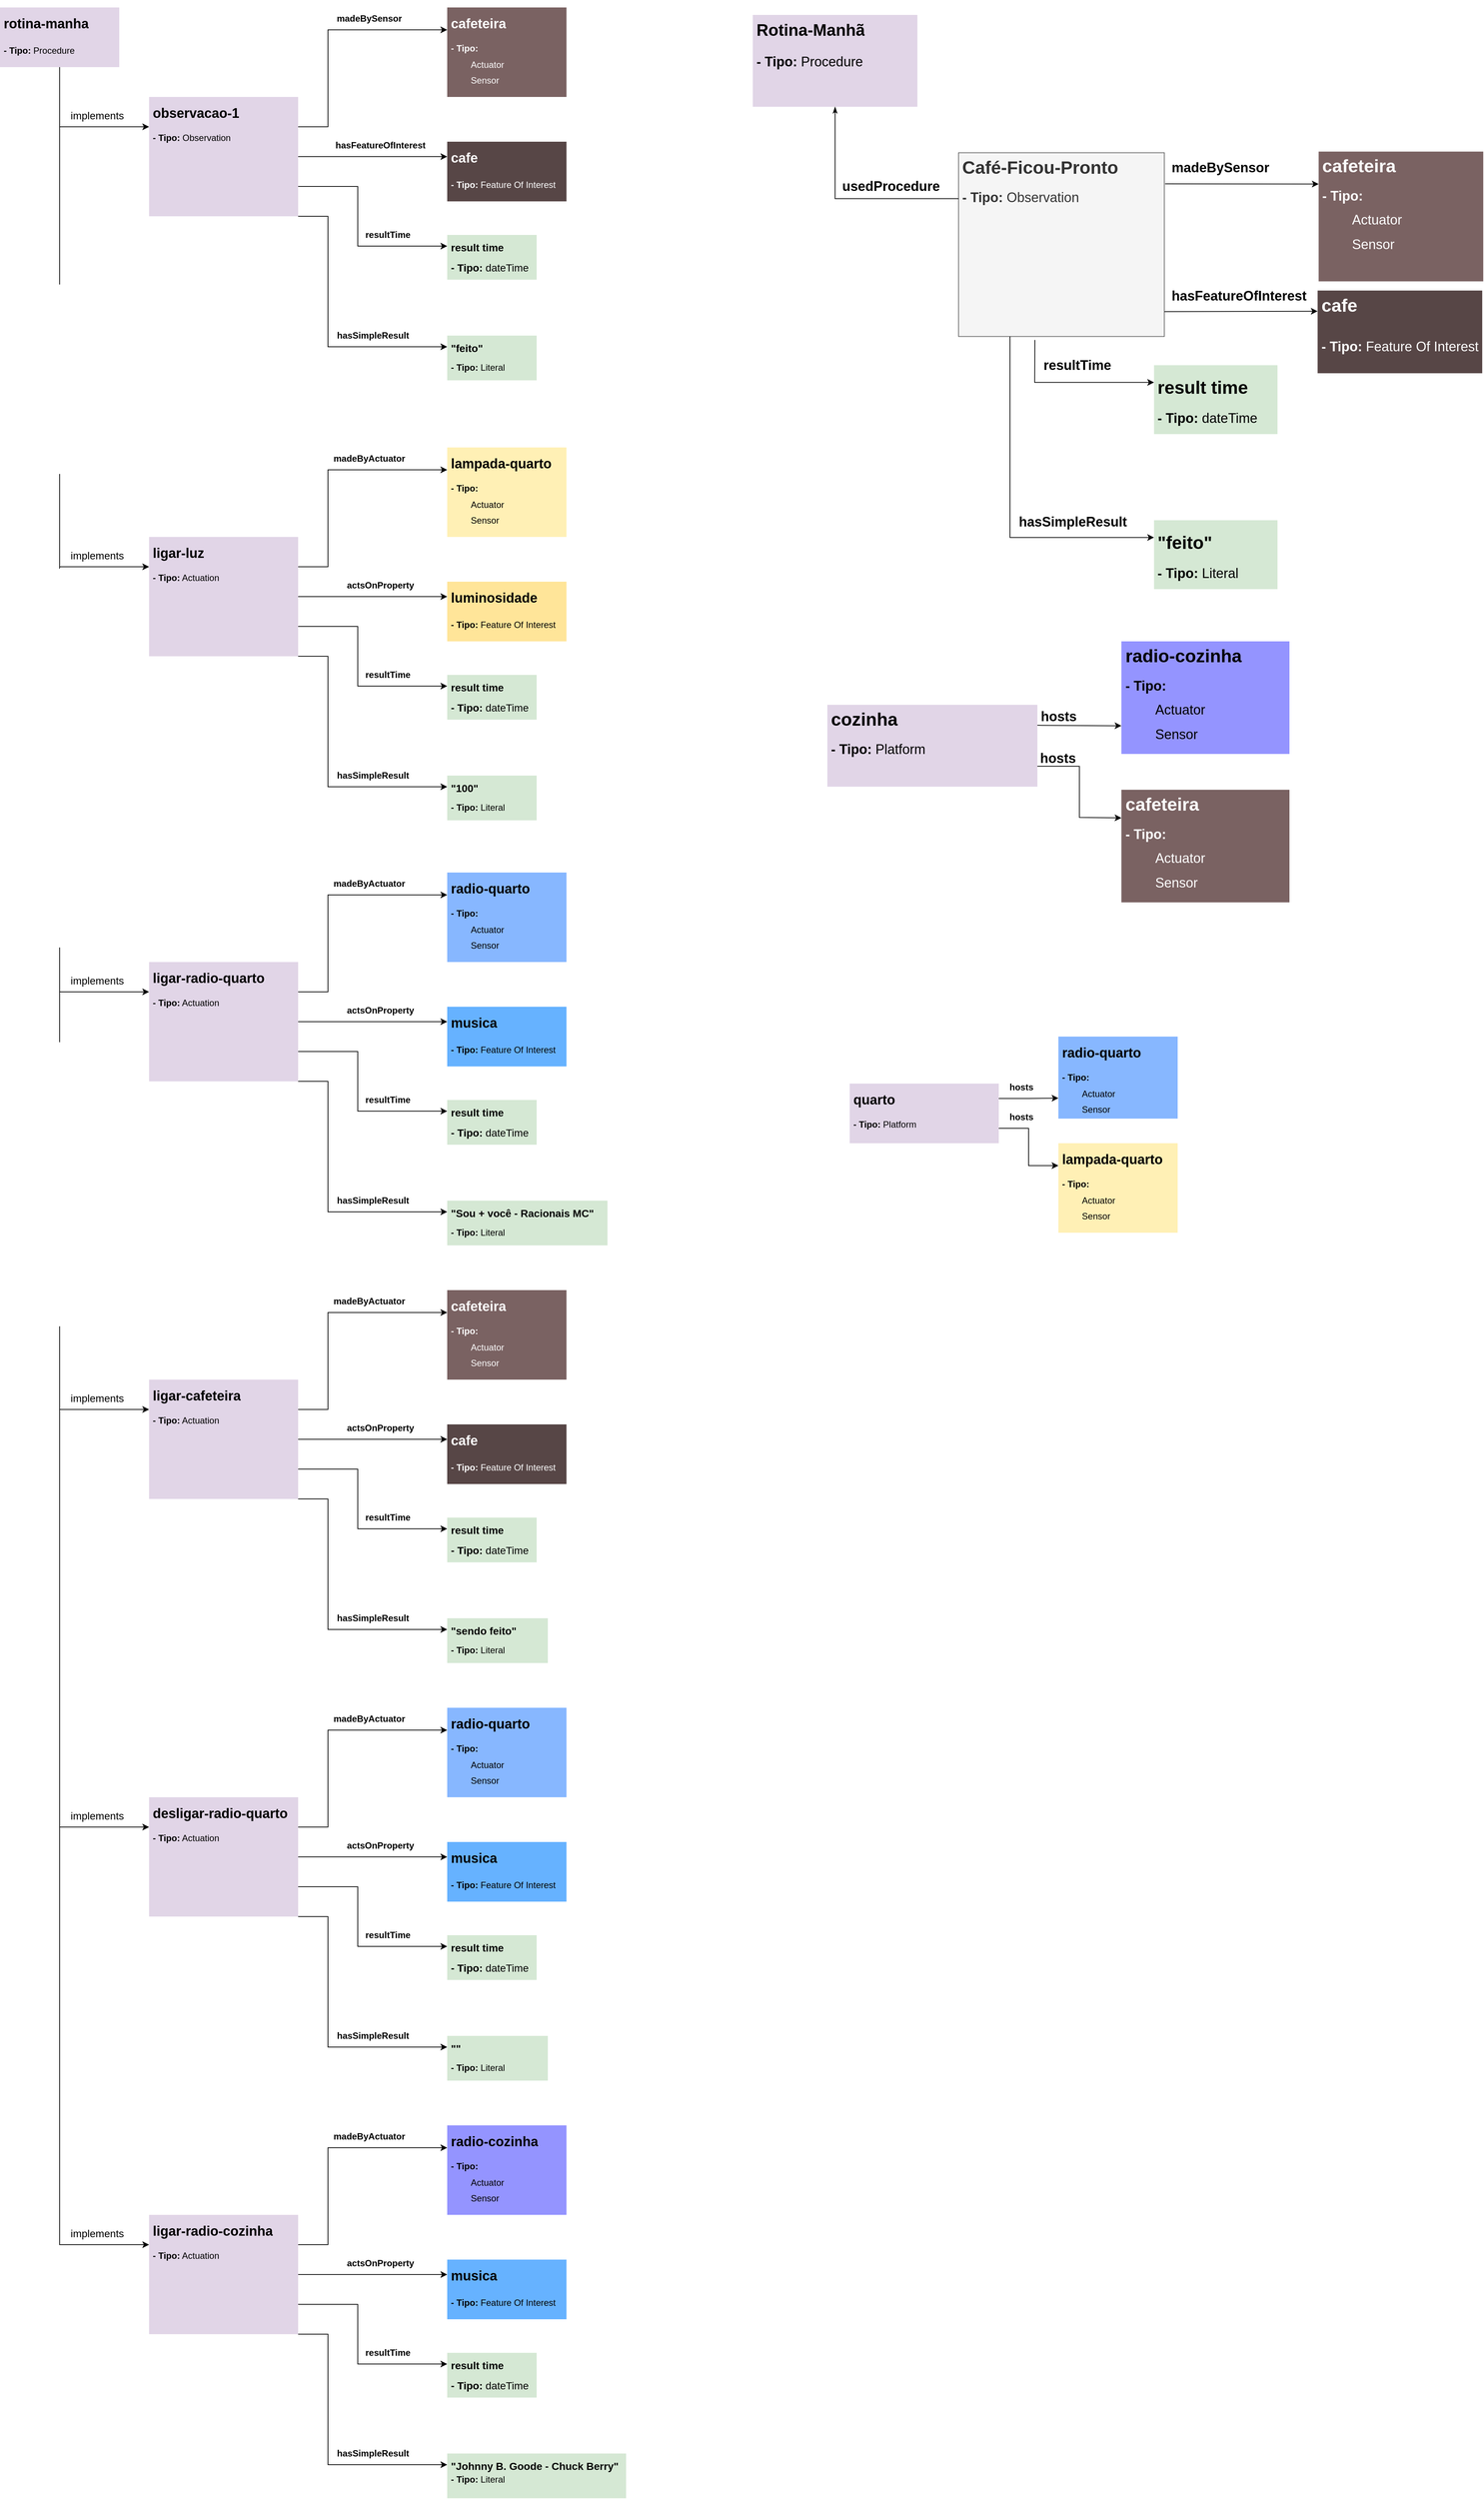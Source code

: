 <mxfile version="20.2.0" type="device"><diagram id="R2lEEEUBdFMjLlhIrx00" name="Page-1"><mxGraphModel dx="1801" dy="552" grid="1" gridSize="10" guides="1" tooltips="1" connect="1" arrows="1" fold="1" page="1" pageScale="1" pageWidth="850" pageHeight="1100" math="0" shadow="0" extFonts="Permanent Marker^https://fonts.googleapis.com/css?family=Permanent+Marker"><root><mxCell id="0"/><mxCell id="1" parent="0"/><mxCell id="Ak3DiSf9-Uk4Rvpyfpup-131" style="edgeStyle=orthogonalEdgeStyle;rounded=0;orthogonalLoop=1;jettySize=auto;html=1;exitX=0.5;exitY=1;exitDx=0;exitDy=0;entryX=0;entryY=0.25;entryDx=0;entryDy=0;fontSize=14;fontColor=#FCFCFC;" parent="1" source="Ak3DiSf9-Uk4Rvpyfpup-3" target="Ak3DiSf9-Uk4Rvpyfpup-36" edge="1"><mxGeometry relative="1" as="geometry"/></mxCell><mxCell id="Ak3DiSf9-Uk4Rvpyfpup-134" style="edgeStyle=orthogonalEdgeStyle;rounded=0;orthogonalLoop=1;jettySize=auto;html=1;exitX=0.5;exitY=1;exitDx=0;exitDy=0;entryX=0;entryY=0.25;entryDx=0;entryDy=0;fontSize=14;fontColor=#FCFCFC;" parent="1" source="Ak3DiSf9-Uk4Rvpyfpup-3" target="Ak3DiSf9-Uk4Rvpyfpup-49" edge="1"><mxGeometry relative="1" as="geometry"/></mxCell><mxCell id="Ak3DiSf9-Uk4Rvpyfpup-135" style="edgeStyle=orthogonalEdgeStyle;rounded=0;orthogonalLoop=1;jettySize=auto;html=1;exitX=0.5;exitY=1;exitDx=0;exitDy=0;entryX=0;entryY=0.25;entryDx=0;entryDy=0;fontSize=14;fontColor=#FCFCFC;" parent="1" source="Ak3DiSf9-Uk4Rvpyfpup-3" target="Ak3DiSf9-Uk4Rvpyfpup-62" edge="1"><mxGeometry relative="1" as="geometry"/></mxCell><mxCell id="Ak3DiSf9-Uk4Rvpyfpup-136" style="edgeStyle=orthogonalEdgeStyle;rounded=0;orthogonalLoop=1;jettySize=auto;html=1;exitX=0.5;exitY=1;exitDx=0;exitDy=0;entryX=0;entryY=0.25;entryDx=0;entryDy=0;fontSize=14;fontColor=#FCFCFC;" parent="1" source="Ak3DiSf9-Uk4Rvpyfpup-3" target="Ak3DiSf9-Uk4Rvpyfpup-76" edge="1"><mxGeometry relative="1" as="geometry"/></mxCell><mxCell id="Ak3DiSf9-Uk4Rvpyfpup-137" style="edgeStyle=orthogonalEdgeStyle;rounded=0;orthogonalLoop=1;jettySize=auto;html=1;exitX=0.5;exitY=1;exitDx=0;exitDy=0;entryX=0;entryY=0.25;entryDx=0;entryDy=0;fontSize=14;fontColor=#FCFCFC;" parent="1" source="Ak3DiSf9-Uk4Rvpyfpup-3" target="Ak3DiSf9-Uk4Rvpyfpup-90" edge="1"><mxGeometry relative="1" as="geometry"/></mxCell><mxCell id="Ak3DiSf9-Uk4Rvpyfpup-138" style="edgeStyle=orthogonalEdgeStyle;rounded=0;orthogonalLoop=1;jettySize=auto;html=1;exitX=0.5;exitY=1;exitDx=0;exitDy=0;entryX=0;entryY=0.25;entryDx=0;entryDy=0;fontSize=14;fontColor=#FCFCFC;" parent="1" source="Ak3DiSf9-Uk4Rvpyfpup-3" target="Ak3DiSf9-Uk4Rvpyfpup-15" edge="1"><mxGeometry relative="1" as="geometry"/></mxCell><mxCell id="Ak3DiSf9-Uk4Rvpyfpup-3" value="&lt;h1&gt;&lt;font style=&quot;font-size: 18px;&quot;&gt;rotina-manha&lt;/font&gt;&lt;/h1&gt;&lt;p&gt;&lt;span style=&quot;background-color: initial;&quot;&gt;&lt;b&gt;- Tipo: &lt;/b&gt;Procedure&lt;/span&gt;&lt;/p&gt;" style="text;html=1;strokeColor=none;fillColor=#e1d5e7;spacing=5;spacingTop=-20;whiteSpace=wrap;overflow=hidden;rounded=0;" parent="1" vertex="1"><mxGeometry x="-760" y="50" width="160" height="80" as="geometry"/></mxCell><mxCell id="Ak3DiSf9-Uk4Rvpyfpup-11" value="&lt;h1&gt;&lt;font color=&quot;#fcfcfc&quot; style=&quot;font-size: 18px;&quot;&gt;cafe&lt;/font&gt;&lt;/h1&gt;&lt;p&gt;&lt;span style=&quot;background-color: initial;&quot;&gt;&lt;font color=&quot;#fcfcfc&quot;&gt;&lt;b&gt;- Tipo: &lt;/b&gt;Feature Of Interest&lt;/font&gt;&lt;/span&gt;&lt;/p&gt;" style="text;html=1;strokeColor=none;fillColor=#574646;spacing=5;spacingTop=-20;whiteSpace=wrap;overflow=hidden;rounded=0;" parent="1" vertex="1"><mxGeometry x="-160" y="230" width="160" height="80" as="geometry"/></mxCell><mxCell id="Ak3DiSf9-Uk4Rvpyfpup-13" value="&lt;p style=&quot;line-height: 1;&quot;&gt;&lt;/p&gt;&lt;h1&gt;&lt;span style=&quot;font-size: 18px;&quot;&gt;cafeteira&lt;/span&gt;&lt;/h1&gt;&lt;p style=&quot;line-height: 0.8;&quot;&gt;&lt;span style=&quot;background-color: initial;&quot;&gt;&lt;b&gt;- Tipo:&amp;nbsp;&lt;/b&gt;&lt;/span&gt;&lt;/p&gt;&lt;p style=&quot;line-height: 0.8;&quot;&gt;&lt;span style=&quot;white-space: pre;&quot;&gt;&#9;&lt;/span&gt;Actuator&lt;br&gt;&lt;/p&gt;&lt;p style=&quot;line-height: 0.8;&quot;&gt;&lt;span style=&quot;white-space: pre;&quot;&gt;&#9;&lt;/span&gt;Sensor&lt;br&gt;&lt;/p&gt;&lt;p&gt;&lt;/p&gt;" style="text;html=1;strokeColor=none;fillColor=#7A6262;spacing=5;spacingTop=-20;whiteSpace=wrap;overflow=hidden;rounded=0;fontColor=#FCFCFC;" parent="1" vertex="1"><mxGeometry x="-160" y="50" width="160" height="120" as="geometry"/></mxCell><mxCell id="Ak3DiSf9-Uk4Rvpyfpup-15" value="&lt;h1&gt;&lt;font style=&quot;font-size: 18px;&quot;&gt;observacao-1&lt;/font&gt;&lt;/h1&gt;&lt;p style=&quot;line-height: 0.8;&quot;&gt;&lt;b&gt;- Tipo:&lt;/b&gt; Observation&lt;/p&gt;&lt;p style=&quot;line-height: 0.8;&quot;&gt;&lt;br&gt;&lt;/p&gt;" style="text;html=1;strokeColor=none;fillColor=#e1d5e7;spacing=5;spacingTop=-20;whiteSpace=wrap;overflow=hidden;rounded=0;" parent="1" vertex="1"><mxGeometry x="-560" y="170" width="200" height="160" as="geometry"/></mxCell><mxCell id="Ak3DiSf9-Uk4Rvpyfpup-24" value="&lt;h1 style=&quot;font-size: 14px;&quot;&gt;&lt;font style=&quot;font-size: 14px;&quot; color=&quot;#030303&quot;&gt;result time&lt;/font&gt;&lt;/h1&gt;&lt;div style=&quot;font-size: 14px;&quot;&gt;&lt;b&gt;- Tipo:&lt;/b&gt; dateTime&lt;/div&gt;" style="text;html=1;strokeColor=none;fillColor=#d5e8d4;spacing=5;spacingTop=-10;whiteSpace=wrap;overflow=hidden;rounded=0;align=left;" parent="1" vertex="1"><mxGeometry x="-160" y="355" width="120" height="60" as="geometry"/></mxCell><mxCell id="Ak3DiSf9-Uk4Rvpyfpup-26" value="" style="endArrow=classic;html=1;rounded=0;fontSize=12;fontColor=#FCFCFC;exitX=1;exitY=0.75;exitDx=0;exitDy=0;entryX=0;entryY=0.25;entryDx=0;entryDy=0;" parent="1" source="Ak3DiSf9-Uk4Rvpyfpup-15" target="Ak3DiSf9-Uk4Rvpyfpup-24" edge="1"><mxGeometry width="50" height="50" relative="1" as="geometry"><mxPoint x="-333.88" y="417.99" as="sourcePoint"/><mxPoint x="-173.88" y="447.99" as="targetPoint"/><Array as="points"><mxPoint x="-280" y="290"/><mxPoint x="-280" y="370"/></Array></mxGeometry></mxCell><mxCell id="Ak3DiSf9-Uk4Rvpyfpup-27" value="&lt;font color=&quot;#030303&quot;&gt;&lt;b&gt;resultTime&lt;/b&gt;&lt;/font&gt;" style="text;html=1;align=center;verticalAlign=middle;resizable=0;points=[];autosize=1;strokeColor=none;fillColor=none;fontSize=12;fontColor=#FCFCFC;rotation=0;" parent="1" vertex="1"><mxGeometry x="-280" y="340" width="80" height="30" as="geometry"/></mxCell><mxCell id="Ak3DiSf9-Uk4Rvpyfpup-28" value="&lt;h1 style=&quot;font-size: 14px;&quot;&gt;&lt;span style=&quot;color: rgb(3, 3, 3); background-color: initial;&quot;&gt;&quot;feito&quot;&lt;/span&gt;&lt;br&gt;&lt;/h1&gt;&lt;div&gt;&lt;span style=&quot;color: rgb(3, 3, 3); background-color: initial;&quot;&gt;&lt;b&gt;- Tipo:&lt;/b&gt; Literal&lt;/span&gt;&lt;/div&gt;" style="text;html=1;strokeColor=none;fillColor=#d5e8d4;spacing=5;spacingTop=-10;whiteSpace=wrap;overflow=hidden;rounded=0;align=left;" parent="1" vertex="1"><mxGeometry x="-160" y="490" width="120" height="60" as="geometry"/></mxCell><mxCell id="Ak3DiSf9-Uk4Rvpyfpup-29" value="" style="endArrow=classic;html=1;rounded=0;fontSize=12;fontColor=#FCFCFC;exitX=1;exitY=1;exitDx=0;exitDy=0;entryX=0;entryY=0.25;entryDx=0;entryDy=0;fontStyle=1" parent="1" source="Ak3DiSf9-Uk4Rvpyfpup-15" target="Ak3DiSf9-Uk4Rvpyfpup-28" edge="1"><mxGeometry width="50" height="50" relative="1" as="geometry"><mxPoint x="-350" y="300.0" as="sourcePoint"/><mxPoint x="-150" y="495" as="targetPoint"/><Array as="points"><mxPoint x="-320" y="330"/><mxPoint x="-320" y="505"/></Array></mxGeometry></mxCell><mxCell id="Ak3DiSf9-Uk4Rvpyfpup-30" value="&lt;font color=&quot;#030303&quot;&gt;&lt;b&gt;hasSimpleResult&lt;/b&gt;&lt;/font&gt;" style="text;html=1;align=center;verticalAlign=middle;resizable=0;points=[];autosize=1;strokeColor=none;fillColor=none;fontSize=12;fontColor=#FCFCFC;rotation=0;" parent="1" vertex="1"><mxGeometry x="-320" y="475" width="120" height="30" as="geometry"/></mxCell><mxCell id="Ak3DiSf9-Uk4Rvpyfpup-16" value="" style="endArrow=classic;html=1;rounded=0;fontSize=12;fontColor=#FCFCFC;exitX=1;exitY=0.25;exitDx=0;exitDy=0;entryX=0;entryY=0.25;entryDx=0;entryDy=0;" parent="1" source="Ak3DiSf9-Uk4Rvpyfpup-15" target="Ak3DiSf9-Uk4Rvpyfpup-13" edge="1"><mxGeometry width="50" height="50" relative="1" as="geometry"><mxPoint x="-370" y="390" as="sourcePoint"/><mxPoint x="-320" y="340" as="targetPoint"/><Array as="points"><mxPoint x="-320" y="210"/><mxPoint x="-320" y="80"/></Array></mxGeometry></mxCell><mxCell id="Ak3DiSf9-Uk4Rvpyfpup-17" value="&lt;font color=&quot;#030303&quot;&gt;&lt;b&gt;madeBySensor&lt;/b&gt;&lt;/font&gt;" style="text;html=1;align=center;verticalAlign=middle;resizable=0;points=[];autosize=1;strokeColor=none;fillColor=none;fontSize=12;fontColor=#FCFCFC;rotation=0;" parent="1" vertex="1"><mxGeometry x="-319.88" y="50" width="110" height="30" as="geometry"/></mxCell><mxCell id="Ak3DiSf9-Uk4Rvpyfpup-18" value="" style="endArrow=classic;html=1;rounded=0;fontSize=12;fontColor=#FCFCFC;exitX=1;exitY=0.5;exitDx=0;exitDy=0;entryX=0;entryY=0.25;entryDx=0;entryDy=0;" parent="1" source="Ak3DiSf9-Uk4Rvpyfpup-15" target="Ak3DiSf9-Uk4Rvpyfpup-11" edge="1"><mxGeometry width="50" height="50" relative="1" as="geometry"><mxPoint x="-350" y="320" as="sourcePoint"/><mxPoint x="-190" y="350" as="targetPoint"/></mxGeometry></mxCell><mxCell id="Ak3DiSf9-Uk4Rvpyfpup-19" value="&lt;font color=&quot;#030303&quot;&gt;&lt;b&gt;hasFeatureOfInterest&lt;/b&gt;&lt;/font&gt;" style="text;html=1;align=center;verticalAlign=middle;resizable=0;points=[];autosize=1;strokeColor=none;fillColor=none;fontSize=12;fontColor=#FCFCFC;rotation=0;" parent="1" vertex="1"><mxGeometry x="-319.88" y="220" width="140" height="30" as="geometry"/></mxCell><mxCell id="Ak3DiSf9-Uk4Rvpyfpup-34" value="&lt;h1&gt;&lt;font color=&quot;#030303&quot; style=&quot;font-size: 18px;&quot;&gt;luminosidade&lt;/font&gt;&lt;/h1&gt;&lt;p&gt;&lt;span style=&quot;background-color: initial;&quot;&gt;&lt;font color=&quot;#030303&quot;&gt;&lt;b style=&quot;&quot;&gt;- Tipo: &lt;/b&gt;Feature Of Interest&lt;/font&gt;&lt;/span&gt;&lt;/p&gt;" style="text;html=1;strokeColor=none;fillColor=#FFE599;spacing=5;spacingTop=-20;whiteSpace=wrap;overflow=hidden;rounded=0;" parent="1" vertex="1"><mxGeometry x="-160" y="820" width="160" height="80" as="geometry"/></mxCell><mxCell id="Ak3DiSf9-Uk4Rvpyfpup-35" value="&lt;p style=&quot;line-height: 1;&quot;&gt;&lt;/p&gt;&lt;h1&gt;&lt;span style=&quot;font-size: 18px;&quot;&gt;lampada-quarto&lt;/span&gt;&lt;/h1&gt;&lt;p style=&quot;line-height: 0.8;&quot;&gt;&lt;span style=&quot;background-color: initial;&quot;&gt;&lt;b&gt;- Tipo:&amp;nbsp;&lt;/b&gt;&lt;/span&gt;&lt;/p&gt;&lt;p style=&quot;line-height: 0.8;&quot;&gt;&lt;span style=&quot;white-space: pre;&quot;&gt;&#9;&lt;/span&gt;Actuator&lt;br&gt;&lt;/p&gt;&lt;p style=&quot;line-height: 0.8;&quot;&gt;&lt;span style=&quot;white-space: pre;&quot;&gt;&#9;&lt;/span&gt;Sensor&lt;br&gt;&lt;/p&gt;&lt;p&gt;&lt;/p&gt;" style="text;html=1;strokeColor=none;fillColor=#FFF0B5;spacing=5;spacingTop=-20;whiteSpace=wrap;overflow=hidden;rounded=0;" parent="1" vertex="1"><mxGeometry x="-160" y="640" width="160" height="120" as="geometry"/></mxCell><mxCell id="Ak3DiSf9-Uk4Rvpyfpup-36" value="&lt;h1&gt;&lt;span style=&quot;font-size: 18px;&quot;&gt;ligar-luz&lt;/span&gt;&lt;/h1&gt;&lt;p style=&quot;line-height: 0.8;&quot;&gt;&lt;b&gt;- Tipo:&lt;/b&gt; Actuation&lt;/p&gt;&lt;p style=&quot;line-height: 0.8;&quot;&gt;&lt;br&gt;&lt;/p&gt;" style="text;html=1;strokeColor=none;fillColor=#e1d5e7;spacing=5;spacingTop=-20;whiteSpace=wrap;overflow=hidden;rounded=0;" parent="1" vertex="1"><mxGeometry x="-560" y="760" width="200" height="160" as="geometry"/></mxCell><mxCell id="Ak3DiSf9-Uk4Rvpyfpup-37" value="&lt;h1 style=&quot;font-size: 14px;&quot;&gt;&lt;font style=&quot;font-size: 14px;&quot; color=&quot;#030303&quot;&gt;result time&lt;/font&gt;&lt;/h1&gt;&lt;div style=&quot;font-size: 14px;&quot;&gt;&lt;b&gt;- Tipo:&lt;/b&gt; dateTime&lt;/div&gt;" style="text;html=1;strokeColor=none;fillColor=#d5e8d4;spacing=5;spacingTop=-10;whiteSpace=wrap;overflow=hidden;rounded=0;align=left;" parent="1" vertex="1"><mxGeometry x="-160" y="945" width="120" height="60" as="geometry"/></mxCell><mxCell id="Ak3DiSf9-Uk4Rvpyfpup-38" value="" style="endArrow=classic;html=1;rounded=0;fontSize=12;fontColor=#FCFCFC;exitX=1;exitY=0.75;exitDx=0;exitDy=0;entryX=0;entryY=0.25;entryDx=0;entryDy=0;" parent="1" source="Ak3DiSf9-Uk4Rvpyfpup-36" target="Ak3DiSf9-Uk4Rvpyfpup-37" edge="1"><mxGeometry width="50" height="50" relative="1" as="geometry"><mxPoint x="-333.88" y="1007.99" as="sourcePoint"/><mxPoint x="-173.88" y="1037.99" as="targetPoint"/><Array as="points"><mxPoint x="-280" y="880"/><mxPoint x="-280" y="960"/></Array></mxGeometry></mxCell><mxCell id="Ak3DiSf9-Uk4Rvpyfpup-39" value="&lt;font color=&quot;#030303&quot;&gt;&lt;b&gt;resultTime&lt;/b&gt;&lt;/font&gt;" style="text;html=1;align=center;verticalAlign=middle;resizable=0;points=[];autosize=1;strokeColor=none;fillColor=none;fontSize=12;fontColor=#FCFCFC;rotation=0;" parent="1" vertex="1"><mxGeometry x="-280" y="930" width="80" height="30" as="geometry"/></mxCell><mxCell id="Ak3DiSf9-Uk4Rvpyfpup-40" value="&lt;h1 style=&quot;font-size: 14px;&quot;&gt;&lt;span style=&quot;color: rgb(3, 3, 3); background-color: initial;&quot;&gt;&quot;100&quot;&lt;/span&gt;&lt;br&gt;&lt;/h1&gt;&lt;div&gt;&lt;span style=&quot;color: rgb(3, 3, 3); background-color: initial;&quot;&gt;&lt;b&gt;- Tipo:&lt;/b&gt; Literal&lt;/span&gt;&lt;/div&gt;" style="text;html=1;strokeColor=none;fillColor=#d5e8d4;spacing=5;spacingTop=-10;whiteSpace=wrap;overflow=hidden;rounded=0;align=left;" parent="1" vertex="1"><mxGeometry x="-160" y="1080" width="120" height="60" as="geometry"/></mxCell><mxCell id="Ak3DiSf9-Uk4Rvpyfpup-41" value="" style="endArrow=classic;html=1;rounded=0;fontSize=12;fontColor=#FCFCFC;exitX=1;exitY=1;exitDx=0;exitDy=0;entryX=0;entryY=0.25;entryDx=0;entryDy=0;fontStyle=1" parent="1" source="Ak3DiSf9-Uk4Rvpyfpup-36" target="Ak3DiSf9-Uk4Rvpyfpup-40" edge="1"><mxGeometry width="50" height="50" relative="1" as="geometry"><mxPoint x="-350" y="890.0" as="sourcePoint"/><mxPoint x="-150" y="1085" as="targetPoint"/><Array as="points"><mxPoint x="-320" y="920"/><mxPoint x="-320" y="1095"/></Array></mxGeometry></mxCell><mxCell id="Ak3DiSf9-Uk4Rvpyfpup-42" value="&lt;font color=&quot;#030303&quot;&gt;&lt;b&gt;hasSimpleResult&lt;/b&gt;&lt;/font&gt;" style="text;html=1;align=center;verticalAlign=middle;resizable=0;points=[];autosize=1;strokeColor=none;fillColor=none;fontSize=12;fontColor=#FCFCFC;rotation=0;" parent="1" vertex="1"><mxGeometry x="-320" y="1065" width="120" height="30" as="geometry"/></mxCell><mxCell id="Ak3DiSf9-Uk4Rvpyfpup-43" value="" style="endArrow=classic;html=1;rounded=0;fontSize=12;fontColor=#FCFCFC;exitX=1;exitY=0.25;exitDx=0;exitDy=0;entryX=0;entryY=0.25;entryDx=0;entryDy=0;" parent="1" source="Ak3DiSf9-Uk4Rvpyfpup-36" target="Ak3DiSf9-Uk4Rvpyfpup-35" edge="1"><mxGeometry width="50" height="50" relative="1" as="geometry"><mxPoint x="-370" y="980" as="sourcePoint"/><mxPoint x="-320" y="930" as="targetPoint"/><Array as="points"><mxPoint x="-320" y="800"/><mxPoint x="-320" y="670"/></Array></mxGeometry></mxCell><mxCell id="Ak3DiSf9-Uk4Rvpyfpup-44" value="&lt;font color=&quot;#030303&quot;&gt;&lt;b&gt;madeByActuator&lt;/b&gt;&lt;/font&gt;" style="text;html=1;align=center;verticalAlign=middle;resizable=0;points=[];autosize=1;strokeColor=none;fillColor=none;fontSize=12;fontColor=#FCFCFC;rotation=0;" parent="1" vertex="1"><mxGeometry x="-324.88" y="640" width="120" height="30" as="geometry"/></mxCell><mxCell id="Ak3DiSf9-Uk4Rvpyfpup-45" value="" style="endArrow=classic;html=1;rounded=0;fontSize=12;fontColor=#FCFCFC;exitX=1;exitY=0.5;exitDx=0;exitDy=0;entryX=0;entryY=0.25;entryDx=0;entryDy=0;" parent="1" source="Ak3DiSf9-Uk4Rvpyfpup-36" target="Ak3DiSf9-Uk4Rvpyfpup-34" edge="1"><mxGeometry width="50" height="50" relative="1" as="geometry"><mxPoint x="-350" y="910" as="sourcePoint"/><mxPoint x="-190" y="940" as="targetPoint"/></mxGeometry></mxCell><mxCell id="Ak3DiSf9-Uk4Rvpyfpup-46" value="&lt;font color=&quot;#030303&quot;&gt;&lt;b&gt;actsOnProperty&lt;/b&gt;&lt;/font&gt;" style="text;html=1;align=center;verticalAlign=middle;resizable=0;points=[];autosize=1;strokeColor=none;fillColor=none;fontSize=12;fontColor=#FCFCFC;rotation=0;" parent="1" vertex="1"><mxGeometry x="-304.88" y="810" width="110" height="30" as="geometry"/></mxCell><mxCell id="Ak3DiSf9-Uk4Rvpyfpup-47" value="&lt;h1&gt;&lt;font color=&quot;#030303&quot; style=&quot;font-size: 18px;&quot;&gt;musica&lt;/font&gt;&lt;/h1&gt;&lt;p&gt;&lt;span style=&quot;background-color: initial;&quot;&gt;&lt;font color=&quot;#030303&quot;&gt;&lt;b style=&quot;&quot;&gt;- Tipo: &lt;/b&gt;Feature Of Interest&lt;/font&gt;&lt;/span&gt;&lt;/p&gt;" style="text;html=1;strokeColor=none;fillColor=#66B2FF;spacing=5;spacingTop=-20;whiteSpace=wrap;overflow=hidden;rounded=0;" parent="1" vertex="1"><mxGeometry x="-160" y="1390" width="160" height="80" as="geometry"/></mxCell><mxCell id="Ak3DiSf9-Uk4Rvpyfpup-48" value="&lt;p style=&quot;line-height: 1;&quot;&gt;&lt;/p&gt;&lt;h1&gt;&lt;span style=&quot;font-size: 18px;&quot;&gt;radio-quarto&lt;/span&gt;&lt;/h1&gt;&lt;p style=&quot;line-height: 0.8;&quot;&gt;&lt;span style=&quot;background-color: initial;&quot;&gt;&lt;b&gt;- Tipo:&amp;nbsp;&lt;/b&gt;&lt;/span&gt;&lt;/p&gt;&lt;p style=&quot;line-height: 0.8;&quot;&gt;&lt;span style=&quot;white-space: pre;&quot;&gt;&#9;&lt;/span&gt;Actuator&lt;br&gt;&lt;/p&gt;&lt;p style=&quot;line-height: 0.8;&quot;&gt;&lt;span style=&quot;white-space: pre;&quot;&gt;&#9;&lt;/span&gt;Sensor&lt;br&gt;&lt;/p&gt;&lt;p&gt;&lt;/p&gt;" style="text;html=1;strokeColor=none;fillColor=#87B7FF;spacing=5;spacingTop=-20;whiteSpace=wrap;overflow=hidden;rounded=0;" parent="1" vertex="1"><mxGeometry x="-160" y="1210" width="160" height="120" as="geometry"/></mxCell><mxCell id="Ak3DiSf9-Uk4Rvpyfpup-49" value="&lt;h1&gt;&lt;font style=&quot;font-size: 18px;&quot;&gt;ligar-radio-quarto&lt;/font&gt;&lt;/h1&gt;&lt;p style=&quot;line-height: 0.8;&quot;&gt;&lt;b&gt;- Tipo:&lt;/b&gt; Actuation&lt;/p&gt;&lt;p style=&quot;line-height: 0.8;&quot;&gt;&lt;br&gt;&lt;/p&gt;" style="text;html=1;strokeColor=none;fillColor=#e1d5e7;spacing=5;spacingTop=-20;whiteSpace=wrap;overflow=hidden;rounded=0;" parent="1" vertex="1"><mxGeometry x="-560" y="1330" width="200" height="160" as="geometry"/></mxCell><mxCell id="Ak3DiSf9-Uk4Rvpyfpup-50" value="&lt;h1 style=&quot;font-size: 14px;&quot;&gt;&lt;font style=&quot;font-size: 14px;&quot; color=&quot;#030303&quot;&gt;result time&lt;/font&gt;&lt;/h1&gt;&lt;div style=&quot;font-size: 14px;&quot;&gt;&lt;b&gt;- Tipo:&lt;/b&gt; dateTime&lt;/div&gt;" style="text;html=1;strokeColor=none;fillColor=#d5e8d4;spacing=5;spacingTop=-10;whiteSpace=wrap;overflow=hidden;rounded=0;align=left;" parent="1" vertex="1"><mxGeometry x="-160" y="1515" width="120" height="60" as="geometry"/></mxCell><mxCell id="Ak3DiSf9-Uk4Rvpyfpup-51" value="" style="endArrow=classic;html=1;rounded=0;fontSize=12;fontColor=#FCFCFC;exitX=1;exitY=0.75;exitDx=0;exitDy=0;entryX=0;entryY=0.25;entryDx=0;entryDy=0;" parent="1" source="Ak3DiSf9-Uk4Rvpyfpup-49" target="Ak3DiSf9-Uk4Rvpyfpup-50" edge="1"><mxGeometry width="50" height="50" relative="1" as="geometry"><mxPoint x="-333.88" y="1577.99" as="sourcePoint"/><mxPoint x="-173.88" y="1607.99" as="targetPoint"/><Array as="points"><mxPoint x="-280" y="1450"/><mxPoint x="-280" y="1530"/></Array></mxGeometry></mxCell><mxCell id="Ak3DiSf9-Uk4Rvpyfpup-52" value="&lt;font color=&quot;#030303&quot;&gt;&lt;b&gt;resultTime&lt;/b&gt;&lt;/font&gt;" style="text;html=1;align=center;verticalAlign=middle;resizable=0;points=[];autosize=1;strokeColor=none;fillColor=none;fontSize=12;fontColor=#FCFCFC;rotation=0;" parent="1" vertex="1"><mxGeometry x="-280" y="1500" width="80" height="30" as="geometry"/></mxCell><mxCell id="Ak3DiSf9-Uk4Rvpyfpup-53" value="&lt;h1 style=&quot;font-size: 14px;&quot;&gt;&lt;span style=&quot;color: rgb(3, 3, 3); background-color: initial;&quot;&gt;&quot;Sou + você - Racionais MC&quot;&lt;/span&gt;&lt;br&gt;&lt;/h1&gt;&lt;div&gt;&lt;span style=&quot;color: rgb(3, 3, 3); background-color: initial;&quot;&gt;&lt;b&gt;- Tipo:&lt;/b&gt; Literal&lt;/span&gt;&lt;/div&gt;" style="text;html=1;strokeColor=none;fillColor=#d5e8d4;spacing=5;spacingTop=-10;whiteSpace=wrap;overflow=hidden;rounded=0;align=left;" parent="1" vertex="1"><mxGeometry x="-160" y="1650" width="215" height="60" as="geometry"/></mxCell><mxCell id="Ak3DiSf9-Uk4Rvpyfpup-54" value="" style="endArrow=classic;html=1;rounded=0;fontSize=12;fontColor=#FCFCFC;exitX=1;exitY=1;exitDx=0;exitDy=0;entryX=0;entryY=0.25;entryDx=0;entryDy=0;fontStyle=1" parent="1" source="Ak3DiSf9-Uk4Rvpyfpup-49" target="Ak3DiSf9-Uk4Rvpyfpup-53" edge="1"><mxGeometry width="50" height="50" relative="1" as="geometry"><mxPoint x="-350" y="1460.0" as="sourcePoint"/><mxPoint x="-150" y="1655" as="targetPoint"/><Array as="points"><mxPoint x="-320" y="1490"/><mxPoint x="-320" y="1665"/></Array></mxGeometry></mxCell><mxCell id="Ak3DiSf9-Uk4Rvpyfpup-55" value="&lt;font color=&quot;#030303&quot;&gt;&lt;b&gt;hasSimpleResult&lt;/b&gt;&lt;/font&gt;" style="text;html=1;align=center;verticalAlign=middle;resizable=0;points=[];autosize=1;strokeColor=none;fillColor=none;fontSize=12;fontColor=#FCFCFC;rotation=0;" parent="1" vertex="1"><mxGeometry x="-320" y="1635" width="120" height="30" as="geometry"/></mxCell><mxCell id="Ak3DiSf9-Uk4Rvpyfpup-56" value="" style="endArrow=classic;html=1;rounded=0;fontSize=12;fontColor=#FCFCFC;exitX=1;exitY=0.25;exitDx=0;exitDy=0;entryX=0;entryY=0.25;entryDx=0;entryDy=0;" parent="1" source="Ak3DiSf9-Uk4Rvpyfpup-49" target="Ak3DiSf9-Uk4Rvpyfpup-48" edge="1"><mxGeometry width="50" height="50" relative="1" as="geometry"><mxPoint x="-370" y="1550" as="sourcePoint"/><mxPoint x="-320" y="1500" as="targetPoint"/><Array as="points"><mxPoint x="-320" y="1370"/><mxPoint x="-320" y="1240"/></Array></mxGeometry></mxCell><mxCell id="Ak3DiSf9-Uk4Rvpyfpup-57" value="&lt;font color=&quot;#030303&quot;&gt;&lt;b&gt;madeByActuator&lt;/b&gt;&lt;/font&gt;" style="text;html=1;align=center;verticalAlign=middle;resizable=0;points=[];autosize=1;strokeColor=none;fillColor=none;fontSize=12;fontColor=#FCFCFC;rotation=0;" parent="1" vertex="1"><mxGeometry x="-324.88" y="1210" width="120" height="30" as="geometry"/></mxCell><mxCell id="Ak3DiSf9-Uk4Rvpyfpup-58" value="" style="endArrow=classic;html=1;rounded=0;fontSize=12;fontColor=#FCFCFC;exitX=1;exitY=0.5;exitDx=0;exitDy=0;entryX=0;entryY=0.25;entryDx=0;entryDy=0;" parent="1" source="Ak3DiSf9-Uk4Rvpyfpup-49" target="Ak3DiSf9-Uk4Rvpyfpup-47" edge="1"><mxGeometry width="50" height="50" relative="1" as="geometry"><mxPoint x="-350" y="1480" as="sourcePoint"/><mxPoint x="-190" y="1510" as="targetPoint"/></mxGeometry></mxCell><mxCell id="Ak3DiSf9-Uk4Rvpyfpup-59" value="&lt;font color=&quot;#030303&quot;&gt;&lt;b&gt;actsOnProperty&lt;/b&gt;&lt;/font&gt;" style="text;html=1;align=center;verticalAlign=middle;resizable=0;points=[];autosize=1;strokeColor=none;fillColor=none;fontSize=12;fontColor=#FCFCFC;rotation=0;" parent="1" vertex="1"><mxGeometry x="-304.88" y="1380" width="110" height="30" as="geometry"/></mxCell><mxCell id="Ak3DiSf9-Uk4Rvpyfpup-61" value="&lt;p style=&quot;line-height: 1;&quot;&gt;&lt;/p&gt;&lt;h1&gt;&lt;span style=&quot;font-size: 18px;&quot;&gt;cafeteira&lt;/span&gt;&lt;/h1&gt;&lt;p style=&quot;line-height: 0.8;&quot;&gt;&lt;span style=&quot;background-color: initial;&quot;&gt;&lt;b&gt;- Tipo:&amp;nbsp;&lt;/b&gt;&lt;/span&gt;&lt;/p&gt;&lt;p style=&quot;line-height: 0.8;&quot;&gt;&lt;span style=&quot;white-space: pre;&quot;&gt;&#9;&lt;/span&gt;Actuator&lt;br&gt;&lt;/p&gt;&lt;p style=&quot;line-height: 0.8;&quot;&gt;&lt;span style=&quot;white-space: pre;&quot;&gt;&#9;&lt;/span&gt;Sensor&lt;br&gt;&lt;/p&gt;&lt;p&gt;&lt;/p&gt;" style="text;html=1;strokeColor=none;fillColor=#7A6262;spacing=5;spacingTop=-20;whiteSpace=wrap;overflow=hidden;rounded=0;fontColor=#FCFCFC;" parent="1" vertex="1"><mxGeometry x="-160" y="1770" width="160" height="120" as="geometry"/></mxCell><mxCell id="Ak3DiSf9-Uk4Rvpyfpup-62" value="&lt;h1&gt;&lt;span style=&quot;font-size: 18px;&quot;&gt;ligar-cafeteira&lt;/span&gt;&lt;/h1&gt;&lt;p style=&quot;line-height: 0.8;&quot;&gt;&lt;b&gt;- Tipo:&lt;/b&gt; Actuation&lt;/p&gt;&lt;p style=&quot;line-height: 0.8;&quot;&gt;&lt;br&gt;&lt;/p&gt;" style="text;html=1;strokeColor=none;fillColor=#e1d5e7;spacing=5;spacingTop=-20;whiteSpace=wrap;overflow=hidden;rounded=0;" parent="1" vertex="1"><mxGeometry x="-560" y="1890" width="200" height="160" as="geometry"/></mxCell><mxCell id="Ak3DiSf9-Uk4Rvpyfpup-63" value="&lt;h1 style=&quot;font-size: 14px;&quot;&gt;&lt;font style=&quot;font-size: 14px;&quot; color=&quot;#030303&quot;&gt;result time&lt;/font&gt;&lt;/h1&gt;&lt;div style=&quot;font-size: 14px;&quot;&gt;&lt;b&gt;- Tipo:&lt;/b&gt; dateTime&lt;/div&gt;" style="text;html=1;strokeColor=none;fillColor=#d5e8d4;spacing=5;spacingTop=-10;whiteSpace=wrap;overflow=hidden;rounded=0;align=left;" parent="1" vertex="1"><mxGeometry x="-160" y="2075" width="120" height="60" as="geometry"/></mxCell><mxCell id="Ak3DiSf9-Uk4Rvpyfpup-64" value="" style="endArrow=classic;html=1;rounded=0;fontSize=12;fontColor=#FCFCFC;exitX=1;exitY=0.75;exitDx=0;exitDy=0;entryX=0;entryY=0.25;entryDx=0;entryDy=0;" parent="1" source="Ak3DiSf9-Uk4Rvpyfpup-62" target="Ak3DiSf9-Uk4Rvpyfpup-63" edge="1"><mxGeometry width="50" height="50" relative="1" as="geometry"><mxPoint x="-333.88" y="2137.99" as="sourcePoint"/><mxPoint x="-173.88" y="2167.99" as="targetPoint"/><Array as="points"><mxPoint x="-280" y="2010"/><mxPoint x="-280" y="2090"/></Array></mxGeometry></mxCell><mxCell id="Ak3DiSf9-Uk4Rvpyfpup-65" value="&lt;font color=&quot;#030303&quot;&gt;&lt;b&gt;resultTime&lt;/b&gt;&lt;/font&gt;" style="text;html=1;align=center;verticalAlign=middle;resizable=0;points=[];autosize=1;strokeColor=none;fillColor=none;fontSize=12;fontColor=#FCFCFC;rotation=0;" parent="1" vertex="1"><mxGeometry x="-280" y="2060" width="80" height="30" as="geometry"/></mxCell><mxCell id="Ak3DiSf9-Uk4Rvpyfpup-66" value="&lt;h1 style=&quot;font-size: 14px;&quot;&gt;&lt;span style=&quot;color: rgb(3, 3, 3); background-color: initial;&quot;&gt;&quot;sendo feito&quot;&lt;/span&gt;&lt;br&gt;&lt;/h1&gt;&lt;div&gt;&lt;span style=&quot;color: rgb(3, 3, 3); background-color: initial;&quot;&gt;&lt;b&gt;- Tipo:&lt;/b&gt; Literal&lt;/span&gt;&lt;/div&gt;" style="text;html=1;strokeColor=none;fillColor=#d5e8d4;spacing=5;spacingTop=-10;whiteSpace=wrap;overflow=hidden;rounded=0;align=left;" parent="1" vertex="1"><mxGeometry x="-160" y="2210" width="135" height="60" as="geometry"/></mxCell><mxCell id="Ak3DiSf9-Uk4Rvpyfpup-67" value="" style="endArrow=classic;html=1;rounded=0;fontSize=12;fontColor=#FCFCFC;exitX=1;exitY=1;exitDx=0;exitDy=0;entryX=0;entryY=0.25;entryDx=0;entryDy=0;fontStyle=1" parent="1" source="Ak3DiSf9-Uk4Rvpyfpup-62" target="Ak3DiSf9-Uk4Rvpyfpup-66" edge="1"><mxGeometry width="50" height="50" relative="1" as="geometry"><mxPoint x="-350" y="2020.0" as="sourcePoint"/><mxPoint x="-150" y="2215" as="targetPoint"/><Array as="points"><mxPoint x="-320" y="2050"/><mxPoint x="-320" y="2225"/></Array></mxGeometry></mxCell><mxCell id="Ak3DiSf9-Uk4Rvpyfpup-68" value="&lt;font color=&quot;#030303&quot;&gt;&lt;b&gt;hasSimpleResult&lt;/b&gt;&lt;/font&gt;" style="text;html=1;align=center;verticalAlign=middle;resizable=0;points=[];autosize=1;strokeColor=none;fillColor=none;fontSize=12;fontColor=#FCFCFC;rotation=0;" parent="1" vertex="1"><mxGeometry x="-320" y="2195" width="120" height="30" as="geometry"/></mxCell><mxCell id="Ak3DiSf9-Uk4Rvpyfpup-69" value="" style="endArrow=classic;html=1;rounded=0;fontSize=12;fontColor=#FCFCFC;exitX=1;exitY=0.25;exitDx=0;exitDy=0;entryX=0;entryY=0.25;entryDx=0;entryDy=0;" parent="1" source="Ak3DiSf9-Uk4Rvpyfpup-62" target="Ak3DiSf9-Uk4Rvpyfpup-61" edge="1"><mxGeometry width="50" height="50" relative="1" as="geometry"><mxPoint x="-370" y="2110" as="sourcePoint"/><mxPoint x="-320" y="2060" as="targetPoint"/><Array as="points"><mxPoint x="-320" y="1930"/><mxPoint x="-320" y="1800"/></Array></mxGeometry></mxCell><mxCell id="Ak3DiSf9-Uk4Rvpyfpup-70" value="&lt;font color=&quot;#030303&quot;&gt;&lt;b&gt;madeByActuator&lt;/b&gt;&lt;/font&gt;" style="text;html=1;align=center;verticalAlign=middle;resizable=0;points=[];autosize=1;strokeColor=none;fillColor=none;fontSize=12;fontColor=#FCFCFC;rotation=0;" parent="1" vertex="1"><mxGeometry x="-324.88" y="1770" width="120" height="30" as="geometry"/></mxCell><mxCell id="Ak3DiSf9-Uk4Rvpyfpup-71" value="" style="endArrow=classic;html=1;rounded=0;fontSize=12;fontColor=#FCFCFC;exitX=1;exitY=0.5;exitDx=0;exitDy=0;entryX=0;entryY=0.25;entryDx=0;entryDy=0;" parent="1" source="Ak3DiSf9-Uk4Rvpyfpup-62" target="Ak3DiSf9-Uk4Rvpyfpup-73" edge="1"><mxGeometry width="50" height="50" relative="1" as="geometry"><mxPoint x="-350" y="2040" as="sourcePoint"/><mxPoint x="-160" y="1970" as="targetPoint"/></mxGeometry></mxCell><mxCell id="Ak3DiSf9-Uk4Rvpyfpup-72" value="&lt;font color=&quot;#030303&quot;&gt;&lt;b&gt;actsOnProperty&lt;/b&gt;&lt;/font&gt;" style="text;html=1;align=center;verticalAlign=middle;resizable=0;points=[];autosize=1;strokeColor=none;fillColor=none;fontSize=12;fontColor=#FCFCFC;rotation=0;" parent="1" vertex="1"><mxGeometry x="-304.88" y="1940" width="110" height="30" as="geometry"/></mxCell><mxCell id="Ak3DiSf9-Uk4Rvpyfpup-73" value="&lt;h1&gt;&lt;font color=&quot;#fcfcfc&quot; style=&quot;font-size: 18px;&quot;&gt;cafe&lt;/font&gt;&lt;/h1&gt;&lt;p&gt;&lt;span style=&quot;background-color: initial;&quot;&gt;&lt;font color=&quot;#fcfcfc&quot;&gt;&lt;b&gt;- Tipo: &lt;/b&gt;Feature Of Interest&lt;/font&gt;&lt;/span&gt;&lt;/p&gt;" style="text;html=1;strokeColor=none;fillColor=#574646;spacing=5;spacingTop=-20;whiteSpace=wrap;overflow=hidden;rounded=0;" parent="1" vertex="1"><mxGeometry x="-160" y="1950" width="160" height="80" as="geometry"/></mxCell><mxCell id="Ak3DiSf9-Uk4Rvpyfpup-75" value="&lt;p style=&quot;line-height: 1;&quot;&gt;&lt;/p&gt;&lt;h1&gt;&lt;span style=&quot;font-size: 18px;&quot;&gt;radio-quarto&lt;/span&gt;&lt;/h1&gt;&lt;p style=&quot;line-height: 0.8;&quot;&gt;&lt;span style=&quot;background-color: initial;&quot;&gt;&lt;b&gt;- Tipo:&amp;nbsp;&lt;/b&gt;&lt;/span&gt;&lt;/p&gt;&lt;p style=&quot;line-height: 0.8;&quot;&gt;&lt;span style=&quot;white-space: pre;&quot;&gt;&#9;&lt;/span&gt;Actuator&lt;br&gt;&lt;/p&gt;&lt;p style=&quot;line-height: 0.8;&quot;&gt;&lt;span style=&quot;white-space: pre;&quot;&gt;&#9;&lt;/span&gt;Sensor&lt;br&gt;&lt;/p&gt;&lt;p&gt;&lt;/p&gt;" style="text;html=1;strokeColor=none;fillColor=#87B7FF;spacing=5;spacingTop=-20;whiteSpace=wrap;overflow=hidden;rounded=0;" parent="1" vertex="1"><mxGeometry x="-160" y="2330" width="160" height="120" as="geometry"/></mxCell><mxCell id="Ak3DiSf9-Uk4Rvpyfpup-76" value="&lt;h1&gt;&lt;span style=&quot;font-size: 18px;&quot;&gt;desligar-radio-quarto&lt;/span&gt;&lt;/h1&gt;&lt;p style=&quot;line-height: 0.8;&quot;&gt;&lt;b&gt;- Tipo:&lt;/b&gt; Actuation&lt;/p&gt;&lt;p style=&quot;line-height: 0.8;&quot;&gt;&lt;br&gt;&lt;/p&gt;" style="text;html=1;strokeColor=none;fillColor=#e1d5e7;spacing=5;spacingTop=-20;whiteSpace=wrap;overflow=hidden;rounded=0;" parent="1" vertex="1"><mxGeometry x="-560" y="2450" width="200" height="160" as="geometry"/></mxCell><mxCell id="Ak3DiSf9-Uk4Rvpyfpup-77" value="&lt;h1 style=&quot;font-size: 14px;&quot;&gt;&lt;font style=&quot;font-size: 14px;&quot; color=&quot;#030303&quot;&gt;result time&lt;/font&gt;&lt;/h1&gt;&lt;div style=&quot;font-size: 14px;&quot;&gt;&lt;b&gt;- Tipo:&lt;/b&gt; dateTime&lt;/div&gt;" style="text;html=1;strokeColor=none;fillColor=#d5e8d4;spacing=5;spacingTop=-10;whiteSpace=wrap;overflow=hidden;rounded=0;align=left;" parent="1" vertex="1"><mxGeometry x="-160" y="2635" width="120" height="60" as="geometry"/></mxCell><mxCell id="Ak3DiSf9-Uk4Rvpyfpup-78" value="" style="endArrow=classic;html=1;rounded=0;fontSize=12;fontColor=#FCFCFC;exitX=1;exitY=0.75;exitDx=0;exitDy=0;entryX=0;entryY=0.25;entryDx=0;entryDy=0;" parent="1" source="Ak3DiSf9-Uk4Rvpyfpup-76" target="Ak3DiSf9-Uk4Rvpyfpup-77" edge="1"><mxGeometry width="50" height="50" relative="1" as="geometry"><mxPoint x="-333.88" y="2697.99" as="sourcePoint"/><mxPoint x="-173.88" y="2727.99" as="targetPoint"/><Array as="points"><mxPoint x="-280" y="2570"/><mxPoint x="-280" y="2650"/></Array></mxGeometry></mxCell><mxCell id="Ak3DiSf9-Uk4Rvpyfpup-79" value="&lt;font color=&quot;#030303&quot;&gt;&lt;b&gt;resultTime&lt;/b&gt;&lt;/font&gt;" style="text;html=1;align=center;verticalAlign=middle;resizable=0;points=[];autosize=1;strokeColor=none;fillColor=none;fontSize=12;fontColor=#FCFCFC;rotation=0;" parent="1" vertex="1"><mxGeometry x="-280" y="2620" width="80" height="30" as="geometry"/></mxCell><mxCell id="Ak3DiSf9-Uk4Rvpyfpup-80" value="&lt;h1 style=&quot;font-size: 14px;&quot;&gt;&lt;span style=&quot;color: rgb(3, 3, 3); background-color: initial;&quot;&gt;&quot;&quot;&lt;/span&gt;&lt;br&gt;&lt;/h1&gt;&lt;div&gt;&lt;span style=&quot;color: rgb(3, 3, 3); background-color: initial;&quot;&gt;&lt;b&gt;- Tipo:&lt;/b&gt; Literal&lt;/span&gt;&lt;/div&gt;" style="text;html=1;strokeColor=none;fillColor=#d5e8d4;spacing=5;spacingTop=-10;whiteSpace=wrap;overflow=hidden;rounded=0;align=left;" parent="1" vertex="1"><mxGeometry x="-160" y="2770" width="135" height="60" as="geometry"/></mxCell><mxCell id="Ak3DiSf9-Uk4Rvpyfpup-81" value="" style="endArrow=classic;html=1;rounded=0;fontSize=12;fontColor=#FCFCFC;exitX=1;exitY=1;exitDx=0;exitDy=0;entryX=0;entryY=0.25;entryDx=0;entryDy=0;fontStyle=1" parent="1" source="Ak3DiSf9-Uk4Rvpyfpup-76" target="Ak3DiSf9-Uk4Rvpyfpup-80" edge="1"><mxGeometry width="50" height="50" relative="1" as="geometry"><mxPoint x="-350" y="2580" as="sourcePoint"/><mxPoint x="-150" y="2775" as="targetPoint"/><Array as="points"><mxPoint x="-320" y="2610"/><mxPoint x="-320" y="2785"/></Array></mxGeometry></mxCell><mxCell id="Ak3DiSf9-Uk4Rvpyfpup-82" value="&lt;font color=&quot;#030303&quot;&gt;&lt;b&gt;hasSimpleResult&lt;/b&gt;&lt;/font&gt;" style="text;html=1;align=center;verticalAlign=middle;resizable=0;points=[];autosize=1;strokeColor=none;fillColor=none;fontSize=12;fontColor=#FCFCFC;rotation=0;" parent="1" vertex="1"><mxGeometry x="-320" y="2755" width="120" height="30" as="geometry"/></mxCell><mxCell id="Ak3DiSf9-Uk4Rvpyfpup-83" value="" style="endArrow=classic;html=1;rounded=0;fontSize=12;fontColor=#FCFCFC;exitX=1;exitY=0.25;exitDx=0;exitDy=0;entryX=0;entryY=0.25;entryDx=0;entryDy=0;" parent="1" source="Ak3DiSf9-Uk4Rvpyfpup-76" target="Ak3DiSf9-Uk4Rvpyfpup-75" edge="1"><mxGeometry width="50" height="50" relative="1" as="geometry"><mxPoint x="-370" y="2670" as="sourcePoint"/><mxPoint x="-320" y="2620" as="targetPoint"/><Array as="points"><mxPoint x="-320" y="2490"/><mxPoint x="-320" y="2360"/></Array></mxGeometry></mxCell><mxCell id="Ak3DiSf9-Uk4Rvpyfpup-84" value="&lt;font color=&quot;#030303&quot;&gt;&lt;b&gt;madeByActuator&lt;/b&gt;&lt;/font&gt;" style="text;html=1;align=center;verticalAlign=middle;resizable=0;points=[];autosize=1;strokeColor=none;fillColor=none;fontSize=12;fontColor=#FCFCFC;rotation=0;" parent="1" vertex="1"><mxGeometry x="-324.88" y="2330" width="120" height="30" as="geometry"/></mxCell><mxCell id="Ak3DiSf9-Uk4Rvpyfpup-85" value="" style="endArrow=classic;html=1;rounded=0;fontSize=12;fontColor=#FCFCFC;exitX=1;exitY=0.5;exitDx=0;exitDy=0;entryX=0;entryY=0.25;entryDx=0;entryDy=0;" parent="1" source="Ak3DiSf9-Uk4Rvpyfpup-76" target="Ak3DiSf9-Uk4Rvpyfpup-88" edge="1"><mxGeometry width="50" height="50" relative="1" as="geometry"><mxPoint x="-350" y="2600" as="sourcePoint"/><mxPoint x="-160" y="2530" as="targetPoint"/></mxGeometry></mxCell><mxCell id="Ak3DiSf9-Uk4Rvpyfpup-86" value="&lt;font color=&quot;#030303&quot;&gt;&lt;b&gt;actsOnProperty&lt;/b&gt;&lt;/font&gt;" style="text;html=1;align=center;verticalAlign=middle;resizable=0;points=[];autosize=1;strokeColor=none;fillColor=none;fontSize=12;fontColor=#FCFCFC;rotation=0;" parent="1" vertex="1"><mxGeometry x="-304.88" y="2500" width="110" height="30" as="geometry"/></mxCell><mxCell id="Ak3DiSf9-Uk4Rvpyfpup-88" value="&lt;h1&gt;&lt;font color=&quot;#030303&quot; style=&quot;font-size: 18px;&quot;&gt;musica&lt;/font&gt;&lt;/h1&gt;&lt;p&gt;&lt;span style=&quot;background-color: initial;&quot;&gt;&lt;font color=&quot;#030303&quot;&gt;&lt;b style=&quot;&quot;&gt;- Tipo: &lt;/b&gt;Feature Of Interest&lt;/font&gt;&lt;/span&gt;&lt;/p&gt;" style="text;html=1;strokeColor=none;fillColor=#66B2FF;spacing=5;spacingTop=-20;whiteSpace=wrap;overflow=hidden;rounded=0;" parent="1" vertex="1"><mxGeometry x="-160" y="2510" width="160" height="80" as="geometry"/></mxCell><mxCell id="Ak3DiSf9-Uk4Rvpyfpup-89" value="&lt;p style=&quot;line-height: 1;&quot;&gt;&lt;/p&gt;&lt;h1&gt;&lt;span style=&quot;font-size: 18px;&quot;&gt;radio-cozinha&lt;/span&gt;&lt;/h1&gt;&lt;p style=&quot;line-height: 0.8;&quot;&gt;&lt;span style=&quot;background-color: initial;&quot;&gt;&lt;b&gt;- Tipo:&amp;nbsp;&lt;/b&gt;&lt;/span&gt;&lt;/p&gt;&lt;p style=&quot;line-height: 0.8;&quot;&gt;&lt;span style=&quot;white-space: pre;&quot;&gt;&#9;&lt;/span&gt;Actuator&lt;br&gt;&lt;/p&gt;&lt;p style=&quot;line-height: 0.8;&quot;&gt;&lt;span style=&quot;white-space: pre;&quot;&gt;&#9;&lt;/span&gt;Sensor&lt;br&gt;&lt;/p&gt;&lt;p&gt;&lt;/p&gt;" style="text;html=1;strokeColor=none;fillColor=#9494FF;spacing=5;spacingTop=-20;whiteSpace=wrap;overflow=hidden;rounded=0;" parent="1" vertex="1"><mxGeometry x="-160" y="2890" width="160" height="120" as="geometry"/></mxCell><mxCell id="Ak3DiSf9-Uk4Rvpyfpup-90" value="&lt;h1&gt;&lt;span style=&quot;font-size: 18px;&quot;&gt;ligar-radio-cozinha&lt;/span&gt;&lt;/h1&gt;&lt;p style=&quot;line-height: 0.8;&quot;&gt;&lt;b&gt;- Tipo:&lt;/b&gt; Actuation&lt;/p&gt;&lt;p style=&quot;line-height: 0.8;&quot;&gt;&lt;br&gt;&lt;/p&gt;" style="text;html=1;strokeColor=none;fillColor=#e1d5e7;spacing=5;spacingTop=-20;whiteSpace=wrap;overflow=hidden;rounded=0;" parent="1" vertex="1"><mxGeometry x="-560" y="3010" width="200" height="160" as="geometry"/></mxCell><mxCell id="Ak3DiSf9-Uk4Rvpyfpup-91" value="&lt;h1 style=&quot;font-size: 14px;&quot;&gt;&lt;font style=&quot;font-size: 14px;&quot; color=&quot;#030303&quot;&gt;result time&lt;/font&gt;&lt;/h1&gt;&lt;div style=&quot;font-size: 14px;&quot;&gt;&lt;b&gt;- Tipo:&lt;/b&gt; dateTime&lt;/div&gt;" style="text;html=1;strokeColor=none;fillColor=#d5e8d4;spacing=5;spacingTop=-10;whiteSpace=wrap;overflow=hidden;rounded=0;align=left;" parent="1" vertex="1"><mxGeometry x="-160" y="3195" width="120" height="60" as="geometry"/></mxCell><mxCell id="Ak3DiSf9-Uk4Rvpyfpup-92" value="" style="endArrow=classic;html=1;rounded=0;fontSize=12;fontColor=#FCFCFC;exitX=1;exitY=0.75;exitDx=0;exitDy=0;entryX=0;entryY=0.25;entryDx=0;entryDy=0;" parent="1" source="Ak3DiSf9-Uk4Rvpyfpup-90" target="Ak3DiSf9-Uk4Rvpyfpup-91" edge="1"><mxGeometry width="50" height="50" relative="1" as="geometry"><mxPoint x="-333.88" y="3257.99" as="sourcePoint"/><mxPoint x="-173.88" y="3287.99" as="targetPoint"/><Array as="points"><mxPoint x="-280" y="3130"/><mxPoint x="-280" y="3210"/></Array></mxGeometry></mxCell><mxCell id="Ak3DiSf9-Uk4Rvpyfpup-93" value="&lt;font color=&quot;#030303&quot;&gt;&lt;b&gt;resultTime&lt;/b&gt;&lt;/font&gt;" style="text;html=1;align=center;verticalAlign=middle;resizable=0;points=[];autosize=1;strokeColor=none;fillColor=none;fontSize=12;fontColor=#FCFCFC;rotation=0;" parent="1" vertex="1"><mxGeometry x="-280" y="3180" width="80" height="30" as="geometry"/></mxCell><mxCell id="Ak3DiSf9-Uk4Rvpyfpup-94" value="&lt;h1 style=&quot;font-size: 14px;&quot;&gt;&lt;/h1&gt;&lt;font color=&quot;#030303&quot;&gt;&lt;b style=&quot;&quot;&gt;&lt;span style=&quot;font-size: 14px;&quot;&gt;&quot;Johnny B. Goode - Chuck Berry&quot;&lt;br&gt;&lt;/span&gt;&lt;/b&gt;&lt;/font&gt;&lt;b style=&quot;background-color: initial; color: rgb(3, 3, 3);&quot;&gt;- Tipo:&lt;/b&gt;&lt;span style=&quot;background-color: initial; color: rgb(3, 3, 3);&quot;&gt; Literal&lt;/span&gt;&lt;font color=&quot;#030303&quot;&gt;&lt;span style=&quot;font-size: 14px;&quot;&gt;&lt;b&gt;&lt;br&gt;&lt;/b&gt;&lt;/span&gt;&lt;/font&gt;" style="text;html=1;strokeColor=none;fillColor=#d5e8d4;spacing=5;spacingTop=-10;whiteSpace=wrap;overflow=hidden;rounded=0;align=left;" parent="1" vertex="1"><mxGeometry x="-160" y="3330" width="240" height="60" as="geometry"/></mxCell><mxCell id="Ak3DiSf9-Uk4Rvpyfpup-95" value="" style="endArrow=classic;html=1;rounded=0;fontSize=12;fontColor=#FCFCFC;exitX=1;exitY=1;exitDx=0;exitDy=0;entryX=0;entryY=0.25;entryDx=0;entryDy=0;fontStyle=1" parent="1" source="Ak3DiSf9-Uk4Rvpyfpup-90" target="Ak3DiSf9-Uk4Rvpyfpup-94" edge="1"><mxGeometry width="50" height="50" relative="1" as="geometry"><mxPoint x="-350" y="3140" as="sourcePoint"/><mxPoint x="-150" y="3335" as="targetPoint"/><Array as="points"><mxPoint x="-320" y="3170"/><mxPoint x="-320" y="3345"/></Array></mxGeometry></mxCell><mxCell id="Ak3DiSf9-Uk4Rvpyfpup-96" value="&lt;font color=&quot;#030303&quot;&gt;&lt;b&gt;hasSimpleResult&lt;/b&gt;&lt;/font&gt;" style="text;html=1;align=center;verticalAlign=middle;resizable=0;points=[];autosize=1;strokeColor=none;fillColor=none;fontSize=12;fontColor=#FCFCFC;rotation=0;" parent="1" vertex="1"><mxGeometry x="-320" y="3315" width="120" height="30" as="geometry"/></mxCell><mxCell id="Ak3DiSf9-Uk4Rvpyfpup-97" value="" style="endArrow=classic;html=1;rounded=0;fontSize=12;fontColor=#FCFCFC;exitX=1;exitY=0.25;exitDx=0;exitDy=0;entryX=0;entryY=0.25;entryDx=0;entryDy=0;" parent="1" source="Ak3DiSf9-Uk4Rvpyfpup-90" target="Ak3DiSf9-Uk4Rvpyfpup-89" edge="1"><mxGeometry width="50" height="50" relative="1" as="geometry"><mxPoint x="-370" y="3230" as="sourcePoint"/><mxPoint x="-320" y="3180" as="targetPoint"/><Array as="points"><mxPoint x="-320" y="3050"/><mxPoint x="-320" y="2920"/></Array></mxGeometry></mxCell><mxCell id="Ak3DiSf9-Uk4Rvpyfpup-98" value="&lt;font color=&quot;#030303&quot;&gt;&lt;b&gt;madeByActuator&lt;/b&gt;&lt;/font&gt;" style="text;html=1;align=center;verticalAlign=middle;resizable=0;points=[];autosize=1;strokeColor=none;fillColor=none;fontSize=12;fontColor=#FCFCFC;rotation=0;" parent="1" vertex="1"><mxGeometry x="-324.88" y="2890" width="120" height="30" as="geometry"/></mxCell><mxCell id="Ak3DiSf9-Uk4Rvpyfpup-99" value="" style="endArrow=classic;html=1;rounded=0;fontSize=12;fontColor=#FCFCFC;exitX=1;exitY=0.5;exitDx=0;exitDy=0;entryX=0;entryY=0.25;entryDx=0;entryDy=0;" parent="1" source="Ak3DiSf9-Uk4Rvpyfpup-90" target="Ak3DiSf9-Uk4Rvpyfpup-101" edge="1"><mxGeometry width="50" height="50" relative="1" as="geometry"><mxPoint x="-350" y="3160" as="sourcePoint"/><mxPoint x="-160" y="3090" as="targetPoint"/></mxGeometry></mxCell><mxCell id="Ak3DiSf9-Uk4Rvpyfpup-100" value="&lt;font color=&quot;#030303&quot;&gt;&lt;b&gt;actsOnProperty&lt;/b&gt;&lt;/font&gt;" style="text;html=1;align=center;verticalAlign=middle;resizable=0;points=[];autosize=1;strokeColor=none;fillColor=none;fontSize=12;fontColor=#FCFCFC;rotation=0;" parent="1" vertex="1"><mxGeometry x="-304.88" y="3060" width="110" height="30" as="geometry"/></mxCell><mxCell id="Ak3DiSf9-Uk4Rvpyfpup-101" value="&lt;h1&gt;&lt;font color=&quot;#030303&quot; style=&quot;font-size: 18px;&quot;&gt;musica&lt;/font&gt;&lt;/h1&gt;&lt;p&gt;&lt;span style=&quot;background-color: initial;&quot;&gt;&lt;font color=&quot;#030303&quot;&gt;&lt;b style=&quot;&quot;&gt;- Tipo: &lt;/b&gt;Feature Of Interest&lt;/font&gt;&lt;/span&gt;&lt;/p&gt;" style="text;html=1;strokeColor=none;fillColor=#66B2FF;spacing=5;spacingTop=-20;whiteSpace=wrap;overflow=hidden;rounded=0;" parent="1" vertex="1"><mxGeometry x="-160" y="3070" width="160" height="80" as="geometry"/></mxCell><mxCell id="Ak3DiSf9-Uk4Rvpyfpup-139" value="&lt;font color=&quot;#000000&quot;&gt;implements&lt;/font&gt;" style="text;html=1;align=center;verticalAlign=middle;resizable=0;points=[];autosize=1;strokeColor=none;fillColor=none;fontSize=14;fontColor=#FCFCFC;" parent="1" vertex="1"><mxGeometry x="-680" y="180" width="100" height="30" as="geometry"/></mxCell><mxCell id="Ak3DiSf9-Uk4Rvpyfpup-140" value="&lt;font color=&quot;#000000&quot;&gt;implements&lt;/font&gt;" style="text;html=1;align=center;verticalAlign=middle;resizable=0;points=[];autosize=1;strokeColor=none;fillColor=none;fontSize=14;fontColor=#FCFCFC;" parent="1" vertex="1"><mxGeometry x="-680" y="770" width="100" height="30" as="geometry"/></mxCell><mxCell id="Ak3DiSf9-Uk4Rvpyfpup-141" value="&lt;font color=&quot;#000000&quot;&gt;implements&lt;/font&gt;" style="text;html=1;align=center;verticalAlign=middle;resizable=0;points=[];autosize=1;strokeColor=none;fillColor=none;fontSize=14;fontColor=#FCFCFC;" parent="1" vertex="1"><mxGeometry x="-680" y="1340" width="100" height="30" as="geometry"/></mxCell><mxCell id="Ak3DiSf9-Uk4Rvpyfpup-142" value="&lt;font color=&quot;#000000&quot;&gt;implements&lt;/font&gt;" style="text;html=1;align=center;verticalAlign=middle;resizable=0;points=[];autosize=1;strokeColor=none;fillColor=none;fontSize=14;fontColor=#FCFCFC;" parent="1" vertex="1"><mxGeometry x="-680" y="1900" width="100" height="30" as="geometry"/></mxCell><mxCell id="Ak3DiSf9-Uk4Rvpyfpup-143" value="&lt;font color=&quot;#000000&quot;&gt;implements&lt;/font&gt;" style="text;html=1;align=center;verticalAlign=middle;resizable=0;points=[];autosize=1;strokeColor=none;fillColor=none;fontSize=14;fontColor=#FCFCFC;" parent="1" vertex="1"><mxGeometry x="-680" y="2460" width="100" height="30" as="geometry"/></mxCell><mxCell id="Ak3DiSf9-Uk4Rvpyfpup-144" value="&lt;font color=&quot;#000000&quot;&gt;implements&lt;/font&gt;" style="text;html=1;align=center;verticalAlign=middle;resizable=0;points=[];autosize=1;strokeColor=none;fillColor=none;fontSize=14;fontColor=#FCFCFC;" parent="1" vertex="1"><mxGeometry x="-680" y="3020" width="100" height="30" as="geometry"/></mxCell><mxCell id="MSNSf7bLVOMsSBQaBXcz-3" value="" style="group;fontSize=14;" vertex="1" connectable="0" parent="1"><mxGeometry x="250" y="60" width="980" height="770" as="geometry"/></mxCell><mxCell id="Ak3DiSf9-Uk4Rvpyfpup-151" value="&lt;h1&gt;&lt;font style=&quot;font-size: 22px;&quot;&gt;Rotina-Manhã&lt;/font&gt;&lt;/h1&gt;&lt;p style=&quot;font-size: 18px;&quot;&gt;&lt;span style=&quot;background-color: initial;&quot;&gt;&lt;b&gt;- Tipo: &lt;/b&gt;Procedure&lt;/span&gt;&lt;/p&gt;" style="text;html=1;strokeColor=none;fillColor=#e1d5e7;spacing=5;spacingTop=-20;whiteSpace=wrap;overflow=hidden;rounded=0;" parent="MSNSf7bLVOMsSBQaBXcz-3" vertex="1"><mxGeometry width="220.845" height="123.2" as="geometry"/></mxCell><mxCell id="Ak3DiSf9-Uk4Rvpyfpup-152" value="&lt;h1 style=&quot;&quot;&gt;&lt;font color=&quot;#fcfcfc&quot; style=&quot;font-size: 24px;&quot;&gt;cafe&lt;/font&gt;&lt;/h1&gt;&lt;p style=&quot;font-size: 24px;&quot;&gt;&lt;span style=&quot;background-color: initial; font-size: 18px;&quot;&gt;&lt;font style=&quot;font-size: 18px;&quot; color=&quot;#fcfcfc&quot;&gt;&lt;b&gt;- Tipo: &lt;/b&gt;Feature Of Interest&lt;/font&gt;&lt;/span&gt;&lt;/p&gt;" style="text;html=1;strokeColor=none;fillColor=#574646;spacing=5;spacingTop=-20;whiteSpace=wrap;overflow=hidden;rounded=0;" parent="MSNSf7bLVOMsSBQaBXcz-3" vertex="1"><mxGeometry x="757.775" y="369.6" width="220.845" height="110.88" as="geometry"/></mxCell><mxCell id="Ak3DiSf9-Uk4Rvpyfpup-153" value="&lt;p style=&quot;line-height: 1;&quot;&gt;&lt;/p&gt;&lt;h1&gt;&lt;font style=&quot;font-size: 24px;&quot;&gt;cafeteira&lt;/font&gt;&lt;/h1&gt;&lt;p style=&quot;line-height: 0.8; font-size: 18px;&quot;&gt;&lt;span style=&quot;background-color: initial;&quot;&gt;&lt;b style=&quot;&quot;&gt;&lt;font style=&quot;font-size: 18px;&quot;&gt;- Tipo:&amp;nbsp;&lt;/font&gt;&lt;/b&gt;&lt;/span&gt;&lt;/p&gt;&lt;p style=&quot;line-height: 0.8; font-size: 18px;&quot;&gt;&lt;font style=&quot;font-size: 18px;&quot;&gt;&lt;span style=&quot;white-space: pre;&quot;&gt;&#9;&lt;/span&gt;Actuator&lt;br&gt;&lt;/font&gt;&lt;/p&gt;&lt;p style=&quot;line-height: 0.8; font-size: 18px;&quot;&gt;&lt;font style=&quot;font-size: 18px;&quot;&gt;&lt;span style=&quot;white-space: pre;&quot;&gt;&#9;&lt;/span&gt;Sensor&lt;/font&gt;&lt;br&gt;&lt;/p&gt;&lt;p&gt;&lt;/p&gt;" style="text;html=1;strokeColor=none;fillColor=#7A6262;spacing=5;spacingTop=-20;whiteSpace=wrap;overflow=hidden;rounded=0;fontColor=#FCFCFC;" parent="MSNSf7bLVOMsSBQaBXcz-3" vertex="1"><mxGeometry x="759.155" y="183.26" width="220.845" height="174.02" as="geometry"/></mxCell><mxCell id="Ak3DiSf9-Uk4Rvpyfpup-154" value="&lt;h1 style=&quot;&quot;&gt;&lt;font style=&quot;font-size: 24px;&quot;&gt;Café-Ficou-Pronto&lt;/font&gt;&lt;/h1&gt;&lt;p style=&quot;line-height: 0.8; font-size: 18px;&quot;&gt;&lt;font style=&quot;font-size: 18px;&quot;&gt;&lt;b style=&quot;&quot;&gt;- Tipo:&lt;/b&gt; Observation&lt;/font&gt;&lt;/p&gt;&lt;p style=&quot;line-height: 0.8; font-size: 18px;&quot;&gt;&lt;br&gt;&lt;/p&gt;" style="text;html=1;strokeColor=#666666;fillColor=#f5f5f5;spacing=5;spacingTop=-20;whiteSpace=wrap;overflow=hidden;rounded=0;fontColor=#333333;" parent="MSNSf7bLVOMsSBQaBXcz-3" vertex="1"><mxGeometry x="276.056" y="184.8" width="276.056" height="246.4" as="geometry"/></mxCell><mxCell id="Ak3DiSf9-Uk4Rvpyfpup-155" value="&lt;h1 style=&quot;&quot;&gt;&lt;font style=&quot;font-size: 24px;&quot; color=&quot;#030303&quot;&gt;result time&lt;/font&gt;&lt;/h1&gt;&lt;div style=&quot;font-size: 18px;&quot;&gt;&lt;b&gt;- Tipo:&lt;/b&gt; dateTime&lt;/div&gt;" style="text;html=1;strokeColor=none;fillColor=#d5e8d4;spacing=5;spacingTop=-10;whiteSpace=wrap;overflow=hidden;rounded=0;align=left;" parent="MSNSf7bLVOMsSBQaBXcz-3" vertex="1"><mxGeometry x="538.31" y="469.7" width="165.634" height="92.4" as="geometry"/></mxCell><mxCell id="Ak3DiSf9-Uk4Rvpyfpup-156" value="" style="endArrow=classic;html=1;rounded=0;fontSize=12;fontColor=#FCFCFC;exitX=0.371;exitY=1.019;exitDx=0;exitDy=0;entryX=0;entryY=0.25;entryDx=0;entryDy=0;exitPerimeter=0;" parent="MSNSf7bLVOMsSBQaBXcz-3" source="Ak3DiSf9-Uk4Rvpyfpup-154" target="Ak3DiSf9-Uk4Rvpyfpup-155" edge="1"><mxGeometry width="50" height="50" relative="1" as="geometry"><mxPoint x="588.166" y="566.705" as="sourcePoint"/><mxPoint x="809.011" y="612.905" as="targetPoint"/><Array as="points"><mxPoint x="378.197" y="492.8"/></Array></mxGeometry></mxCell><mxCell id="Ak3DiSf9-Uk4Rvpyfpup-157" value="&lt;font size=&quot;1&quot; color=&quot;#030303&quot;&gt;&lt;b style=&quot;font-size: 18px;&quot;&gt;resultTime&lt;/b&gt;&lt;/font&gt;" style="text;html=1;align=center;verticalAlign=middle;resizable=0;points=[];autosize=1;strokeColor=none;fillColor=none;fontSize=12;fontColor=#FCFCFC;rotation=0;" parent="MSNSf7bLVOMsSBQaBXcz-3" vertex="1"><mxGeometry x="380.067" y="450" width="110" height="40" as="geometry"/></mxCell><mxCell id="Ak3DiSf9-Uk4Rvpyfpup-158" value="&lt;h1 style=&quot;&quot;&gt;&lt;font style=&quot;font-size: 24px;&quot;&gt;&lt;span style=&quot;color: rgb(3, 3, 3); background-color: initial;&quot;&gt;&quot;feito&quot;&lt;/span&gt;&lt;br&gt;&lt;/font&gt;&lt;/h1&gt;&lt;div style=&quot;font-size: 18px;&quot;&gt;&lt;span style=&quot;color: rgb(3, 3, 3); background-color: initial;&quot;&gt;&lt;b&gt;- Tipo:&lt;/b&gt; Literal&lt;/span&gt;&lt;/div&gt;" style="text;html=1;strokeColor=none;fillColor=#d5e8d4;spacing=5;spacingTop=-10;whiteSpace=wrap;overflow=hidden;rounded=0;align=left;" parent="MSNSf7bLVOMsSBQaBXcz-3" vertex="1"><mxGeometry x="538.31" y="677.6" width="165.634" height="92.4" as="geometry"/></mxCell><mxCell id="Ak3DiSf9-Uk4Rvpyfpup-159" value="" style="endArrow=classic;html=1;rounded=0;fontSize=12;fontColor=#FCFCFC;exitX=0.25;exitY=1;exitDx=0;exitDy=0;entryX=0;entryY=0.25;entryDx=0;entryDy=0;fontStyle=1" parent="MSNSf7bLVOMsSBQaBXcz-3" source="Ak3DiSf9-Uk4Rvpyfpup-154" target="Ak3DiSf9-Uk4Rvpyfpup-158" edge="1"><mxGeometry width="50" height="50" relative="1" as="geometry"><mxPoint x="565.915" y="385.0" as="sourcePoint"/><mxPoint x="841.972" y="685.3" as="targetPoint"/><Array as="points"><mxPoint x="345.07" y="700.7"/></Array></mxGeometry></mxCell><mxCell id="Ak3DiSf9-Uk4Rvpyfpup-160" value="&lt;font size=&quot;1&quot; color=&quot;#030303&quot;&gt;&lt;b style=&quot;font-size: 18px;&quot;&gt;hasSimpleResult&lt;/b&gt;&lt;/font&gt;" style="text;html=1;align=center;verticalAlign=middle;resizable=0;points=[];autosize=1;strokeColor=none;fillColor=none;fontSize=12;fontColor=#FCFCFC;rotation=0;" parent="MSNSf7bLVOMsSBQaBXcz-3" vertex="1"><mxGeometry x="344.0" y="660" width="170" height="40" as="geometry"/></mxCell><mxCell id="Ak3DiSf9-Uk4Rvpyfpup-161" value="" style="endArrow=classic;html=1;rounded=0;fontSize=12;fontColor=#FCFCFC;exitX=1.004;exitY=0.169;exitDx=0;exitDy=0;entryX=0;entryY=0.25;entryDx=0;entryDy=0;exitPerimeter=0;" parent="MSNSf7bLVOMsSBQaBXcz-3" source="Ak3DiSf9-Uk4Rvpyfpup-154" target="Ak3DiSf9-Uk4Rvpyfpup-153" edge="1"><mxGeometry width="50" height="50" relative="1" as="geometry"><mxPoint x="538.31" y="523.6" as="sourcePoint"/><mxPoint x="607.324" y="446.6" as="targetPoint"/><Array as="points"/></mxGeometry></mxCell><mxCell id="Ak3DiSf9-Uk4Rvpyfpup-162" value="&lt;font size=&quot;1&quot; color=&quot;#030303&quot;&gt;&lt;b style=&quot;font-size: 18px;&quot;&gt;madeBySensor&lt;/b&gt;&lt;/font&gt;" style="text;html=1;align=center;verticalAlign=middle;resizable=0;points=[];autosize=1;strokeColor=none;fillColor=none;fontSize=12;fontColor=#FCFCFC;rotation=0;" parent="MSNSf7bLVOMsSBQaBXcz-3" vertex="1"><mxGeometry x="552.11" y="184.8" width="150" height="40" as="geometry"/></mxCell><mxCell id="Ak3DiSf9-Uk4Rvpyfpup-150" style="edgeStyle=orthogonalEdgeStyle;rounded=0;orthogonalLoop=1;jettySize=auto;html=1;exitX=0.5;exitY=1;exitDx=0;exitDy=0;entryX=0;entryY=0.25;entryDx=0;entryDy=0;fontSize=14;fontColor=#FCFCFC;startArrow=classicThin;startFill=1;endArrow=none;endFill=0;" parent="MSNSf7bLVOMsSBQaBXcz-3" source="Ak3DiSf9-Uk4Rvpyfpup-151" target="Ak3DiSf9-Uk4Rvpyfpup-154" edge="1"><mxGeometry relative="1" as="geometry"/></mxCell><mxCell id="Ak3DiSf9-Uk4Rvpyfpup-163" value="" style="endArrow=classic;html=1;rounded=0;fontSize=12;fontColor=#FCFCFC;exitX=1.001;exitY=0.865;exitDx=0;exitDy=0;entryX=0;entryY=0.25;entryDx=0;entryDy=0;exitPerimeter=0;" parent="MSNSf7bLVOMsSBQaBXcz-3" source="Ak3DiSf9-Uk4Rvpyfpup-154" target="Ak3DiSf9-Uk4Rvpyfpup-152" edge="1"><mxGeometry width="50" height="50" relative="1" as="geometry"><mxPoint x="565.915" y="415.8" as="sourcePoint"/><mxPoint x="786.761" y="462" as="targetPoint"/></mxGeometry></mxCell><mxCell id="Ak3DiSf9-Uk4Rvpyfpup-164" value="&lt;font size=&quot;1&quot; color=&quot;#030303&quot;&gt;&lt;b style=&quot;font-size: 18px;&quot;&gt;hasFeatureOfInterest&lt;/b&gt;&lt;/font&gt;" style="text;html=1;align=center;verticalAlign=middle;resizable=0;points=[];autosize=1;strokeColor=none;fillColor=none;fontSize=12;fontColor=#FCFCFC;rotation=0;" parent="MSNSf7bLVOMsSBQaBXcz-3" vertex="1"><mxGeometry x="552.111" y="357.28" width="200" height="40" as="geometry"/></mxCell><mxCell id="Ak3DiSf9-Uk4Rvpyfpup-230" value="&lt;font style=&quot;font-size: 18px;&quot; color=&quot;#000000&quot;&gt;usedProcedure&lt;/font&gt;" style="text;html=1;align=center;verticalAlign=middle;resizable=0;points=[];autosize=1;strokeColor=none;fillColor=none;fontSize=14;fontColor=#FCFCFC;fontStyle=1" parent="MSNSf7bLVOMsSBQaBXcz-3" vertex="1"><mxGeometry x="110.003" y="210.0" width="150" height="40" as="geometry"/></mxCell><mxCell id="MSNSf7bLVOMsSBQaBXcz-4" value="" style="group" vertex="1" connectable="0" parent="1"><mxGeometry x="350" y="900" width="620" height="350" as="geometry"/></mxCell><mxCell id="Ak3DiSf9-Uk4Rvpyfpup-102" value="&lt;p style=&quot;line-height: 1;&quot;&gt;&lt;/p&gt;&lt;h1 style=&quot;&quot;&gt;&lt;font style=&quot;font-size: 24px;&quot;&gt;radio-cozinha&lt;/font&gt;&lt;/h1&gt;&lt;p style=&quot;line-height: 0.8; font-size: 18px;&quot;&gt;&lt;span style=&quot;background-color: initial;&quot;&gt;&lt;b style=&quot;&quot;&gt;&lt;font style=&quot;font-size: 18px;&quot;&gt;- Tipo:&amp;nbsp;&lt;/font&gt;&lt;/b&gt;&lt;/span&gt;&lt;/p&gt;&lt;p style=&quot;line-height: 0.8; font-size: 18px;&quot;&gt;&lt;font style=&quot;font-size: 18px;&quot;&gt;&lt;span style=&quot;white-space: pre;&quot;&gt;&#9;&lt;/span&gt;Actuator&lt;br&gt;&lt;/font&gt;&lt;/p&gt;&lt;p style=&quot;line-height: 0.8; font-size: 18px;&quot;&gt;&lt;font style=&quot;font-size: 18px;&quot;&gt;&lt;span style=&quot;white-space: pre;&quot;&gt;&#9;&lt;/span&gt;Sensor&lt;/font&gt;&lt;br&gt;&lt;/p&gt;&lt;p&gt;&lt;/p&gt;" style="text;html=1;strokeColor=none;fillColor=#9494FF;spacing=5;spacingTop=-20;whiteSpace=wrap;overflow=hidden;rounded=0;" parent="MSNSf7bLVOMsSBQaBXcz-4" vertex="1"><mxGeometry x="394.545" width="225.455" height="150.98" as="geometry"/></mxCell><mxCell id="Ak3DiSf9-Uk4Rvpyfpup-103" value="&lt;h1&gt;&lt;font style=&quot;font-size: 24px;&quot;&gt;cozinha&lt;/font&gt;&lt;/h1&gt;&lt;p style=&quot;line-height: 0.8; font-size: 18px;&quot;&gt;&lt;b&gt;- Tipo:&lt;/b&gt; Platform&lt;/p&gt;" style="text;html=1;strokeColor=none;fillColor=#e1d5e7;spacing=5;spacingTop=-20;whiteSpace=wrap;overflow=hidden;rounded=0;" parent="MSNSf7bLVOMsSBQaBXcz-4" vertex="1"><mxGeometry y="85.098" width="281.818" height="109.804" as="geometry"/></mxCell><mxCell id="Ak3DiSf9-Uk4Rvpyfpup-111" value="&lt;font color=&quot;#030303&quot; style=&quot;font-size: 18px;&quot;&gt;&lt;b style=&quot;font-size: 18px;&quot;&gt;hosts&lt;/b&gt;&lt;/font&gt;" style="text;html=1;align=center;verticalAlign=middle;resizable=0;points=[];autosize=1;strokeColor=none;fillColor=none;fontSize=18;fontColor=#FCFCFC;rotation=0;" parent="MSNSf7bLVOMsSBQaBXcz-4" vertex="1"><mxGeometry x="274.818" y="81.373" width="70" height="40" as="geometry"/></mxCell><mxCell id="Ak3DiSf9-Uk4Rvpyfpup-115" value="&lt;p style=&quot;line-height: 1;&quot;&gt;&lt;/p&gt;&lt;h1 style=&quot;&quot;&gt;&lt;font style=&quot;font-size: 24px;&quot;&gt;cafeteira&lt;/font&gt;&lt;/h1&gt;&lt;p style=&quot;line-height: 0.8; font-size: 18px;&quot;&gt;&lt;span style=&quot;background-color: initial;&quot;&gt;&lt;b style=&quot;&quot;&gt;&lt;font style=&quot;font-size: 18px;&quot;&gt;- Tipo:&amp;nbsp;&lt;/font&gt;&lt;/b&gt;&lt;/span&gt;&lt;/p&gt;&lt;p style=&quot;line-height: 0.8; font-size: 18px;&quot;&gt;&lt;font style=&quot;font-size: 18px;&quot;&gt;&lt;span style=&quot;white-space: pre;&quot;&gt;&#9;&lt;/span&gt;Actuator&lt;br&gt;&lt;/font&gt;&lt;/p&gt;&lt;p style=&quot;line-height: 0.8; font-size: 18px;&quot;&gt;&lt;font style=&quot;font-size: 18px;&quot;&gt;&lt;span style=&quot;white-space: pre;&quot;&gt;&#9;&lt;/span&gt;Sensor&lt;/font&gt;&lt;br&gt;&lt;/p&gt;&lt;p&gt;&lt;/p&gt;" style="text;html=1;strokeColor=none;fillColor=#7A6262;spacing=5;spacingTop=-20;whiteSpace=wrap;overflow=hidden;rounded=0;fontColor=#FCFCFC;" parent="MSNSf7bLVOMsSBQaBXcz-4" vertex="1"><mxGeometry x="394.545" y="199.02" width="225.455" height="150.98" as="geometry"/></mxCell><mxCell id="Ak3DiSf9-Uk4Rvpyfpup-117" value="" style="endArrow=classic;html=1;rounded=0;fontSize=14;fontColor=#FCFCFC;exitX=1;exitY=0.75;exitDx=0;exitDy=0;entryX=0;entryY=0.25;entryDx=0;entryDy=0;" parent="MSNSf7bLVOMsSBQaBXcz-4" source="Ak3DiSf9-Uk4Rvpyfpup-103" target="Ak3DiSf9-Uk4Rvpyfpup-115" edge="1"><mxGeometry width="50" height="50" relative="1" as="geometry"><mxPoint x="305.773" y="284.118" as="sourcePoint"/><mxPoint x="524.351" y="284.118" as="targetPoint"/><Array as="points"><mxPoint x="338.182" y="167.451"/><mxPoint x="338.182" y="236.078"/></Array></mxGeometry></mxCell><mxCell id="Ak3DiSf9-Uk4Rvpyfpup-118" value="&lt;font size=&quot;1&quot; color=&quot;#030303&quot;&gt;&lt;b style=&quot;font-size: 18px;&quot;&gt;hosts&lt;/b&gt;&lt;/font&gt;" style="text;html=1;align=center;verticalAlign=middle;resizable=0;points=[];autosize=1;strokeColor=none;fillColor=none;fontSize=12;fontColor=#FCFCFC;rotation=0;" parent="MSNSf7bLVOMsSBQaBXcz-4" vertex="1"><mxGeometry x="273.818" y="137.275" width="70" height="40" as="geometry"/></mxCell><mxCell id="Ak3DiSf9-Uk4Rvpyfpup-120" value="" style="endArrow=classic;html=1;rounded=0;fontSize=14;fontColor=#FCFCFC;exitX=1;exitY=0.25;exitDx=0;exitDy=0;entryX=0;entryY=0.75;entryDx=0;entryDy=0;" parent="MSNSf7bLVOMsSBQaBXcz-4" source="Ak3DiSf9-Uk4Rvpyfpup-103" target="Ak3DiSf9-Uk4Rvpyfpup-102" edge="1"><mxGeometry width="50" height="50" relative="1" as="geometry"><mxPoint x="380.455" y="112.549" as="sourcePoint"/><mxPoint x="450.909" y="43.922" as="targetPoint"/></mxGeometry></mxCell><mxCell id="MSNSf7bLVOMsSBQaBXcz-5" value="" style="group" vertex="1" connectable="0" parent="1"><mxGeometry x="380" y="1430" width="440" height="263" as="geometry"/></mxCell><mxCell id="Ak3DiSf9-Uk4Rvpyfpup-121" value="&lt;p style=&quot;line-height: 1;&quot;&gt;&lt;/p&gt;&lt;h1&gt;&lt;span style=&quot;font-size: 18px;&quot;&gt;radio-quarto&lt;/span&gt;&lt;/h1&gt;&lt;p style=&quot;line-height: 0.8;&quot;&gt;&lt;span style=&quot;background-color: initial;&quot;&gt;&lt;b&gt;- Tipo:&amp;nbsp;&lt;/b&gt;&lt;/span&gt;&lt;/p&gt;&lt;p style=&quot;line-height: 0.8;&quot;&gt;&lt;span style=&quot;white-space: pre;&quot;&gt;&#9;&lt;/span&gt;Actuator&lt;br&gt;&lt;/p&gt;&lt;p style=&quot;line-height: 0.8;&quot;&gt;&lt;span style=&quot;white-space: pre;&quot;&gt;&#9;&lt;/span&gt;Sensor&lt;br&gt;&lt;/p&gt;&lt;p&gt;&lt;/p&gt;" style="text;html=1;strokeColor=none;fillColor=#87B7FF;spacing=5;spacingTop=-20;whiteSpace=wrap;overflow=hidden;rounded=0;" parent="MSNSf7bLVOMsSBQaBXcz-5" vertex="1"><mxGeometry x="280" width="160" height="110" as="geometry"/></mxCell><mxCell id="Ak3DiSf9-Uk4Rvpyfpup-129" style="edgeStyle=orthogonalEdgeStyle;rounded=0;orthogonalLoop=1;jettySize=auto;html=1;exitX=1;exitY=0.25;exitDx=0;exitDy=0;entryX=0;entryY=0.75;entryDx=0;entryDy=0;fontSize=14;fontColor=#FCFCFC;" parent="MSNSf7bLVOMsSBQaBXcz-5" source="Ak3DiSf9-Uk4Rvpyfpup-122" target="Ak3DiSf9-Uk4Rvpyfpup-121" edge="1"><mxGeometry relative="1" as="geometry"/></mxCell><mxCell id="Ak3DiSf9-Uk4Rvpyfpup-122" value="&lt;h1&gt;&lt;font style=&quot;font-size: 18px;&quot;&gt;quarto&lt;/font&gt;&lt;/h1&gt;&lt;p style=&quot;line-height: 0.8;&quot;&gt;&lt;b&gt;- Tipo:&lt;/b&gt; Platform&lt;/p&gt;" style="text;html=1;strokeColor=none;fillColor=#e1d5e7;spacing=5;spacingTop=-20;whiteSpace=wrap;overflow=hidden;rounded=0;" parent="MSNSf7bLVOMsSBQaBXcz-5" vertex="1"><mxGeometry y="63" width="200" height="80" as="geometry"/></mxCell><mxCell id="Ak3DiSf9-Uk4Rvpyfpup-123" value="&lt;font color=&quot;#030303&quot;&gt;&lt;b&gt;hosts&lt;/b&gt;&lt;/font&gt;" style="text;html=1;align=center;verticalAlign=middle;resizable=0;points=[];autosize=1;strokeColor=none;fillColor=none;fontSize=12;fontColor=#FCFCFC;rotation=0;" parent="MSNSf7bLVOMsSBQaBXcz-5" vertex="1"><mxGeometry x="200" y="53" width="60" height="30" as="geometry"/></mxCell><mxCell id="Ak3DiSf9-Uk4Rvpyfpup-125" value="" style="endArrow=classic;html=1;rounded=0;fontSize=14;fontColor=#FCFCFC;exitX=1;exitY=0.75;exitDx=0;exitDy=0;entryX=0;entryY=0.25;entryDx=0;entryDy=0;" parent="MSNSf7bLVOMsSBQaBXcz-5" source="Ak3DiSf9-Uk4Rvpyfpup-122" target="Ak3DiSf9-Uk4Rvpyfpup-128" edge="1"><mxGeometry width="50" height="50" relative="1" as="geometry"><mxPoint x="217" y="208" as="sourcePoint"/><mxPoint x="280" y="173.5" as="targetPoint"/><Array as="points"><mxPoint x="240" y="123"/><mxPoint x="240" y="173"/></Array></mxGeometry></mxCell><mxCell id="Ak3DiSf9-Uk4Rvpyfpup-126" value="&lt;font color=&quot;#030303&quot;&gt;&lt;b&gt;hosts&lt;/b&gt;&lt;/font&gt;" style="text;html=1;align=center;verticalAlign=middle;resizable=0;points=[];autosize=1;strokeColor=none;fillColor=none;fontSize=12;fontColor=#FCFCFC;rotation=0;" parent="MSNSf7bLVOMsSBQaBXcz-5" vertex="1"><mxGeometry x="200" y="93" width="60" height="30" as="geometry"/></mxCell><mxCell id="Ak3DiSf9-Uk4Rvpyfpup-128" value="&lt;p style=&quot;line-height: 1;&quot;&gt;&lt;/p&gt;&lt;h1&gt;&lt;span style=&quot;font-size: 18px;&quot;&gt;lampada-quarto&lt;/span&gt;&lt;/h1&gt;&lt;p style=&quot;line-height: 0.8;&quot;&gt;&lt;span style=&quot;background-color: initial;&quot;&gt;&lt;b&gt;- Tipo:&amp;nbsp;&lt;/b&gt;&lt;/span&gt;&lt;/p&gt;&lt;p style=&quot;line-height: 0.8;&quot;&gt;&lt;span style=&quot;white-space: pre;&quot;&gt;&#9;&lt;/span&gt;Actuator&lt;br&gt;&lt;/p&gt;&lt;p style=&quot;line-height: 0.8;&quot;&gt;&lt;span style=&quot;white-space: pre;&quot;&gt;&#9;&lt;/span&gt;Sensor&lt;br&gt;&lt;/p&gt;&lt;p&gt;&lt;/p&gt;" style="text;html=1;strokeColor=none;fillColor=#FFF0B5;spacing=5;spacingTop=-20;whiteSpace=wrap;overflow=hidden;rounded=0;" parent="MSNSf7bLVOMsSBQaBXcz-5" vertex="1"><mxGeometry x="280" y="143" width="160" height="120" as="geometry"/></mxCell></root></mxGraphModel></diagram></mxfile>